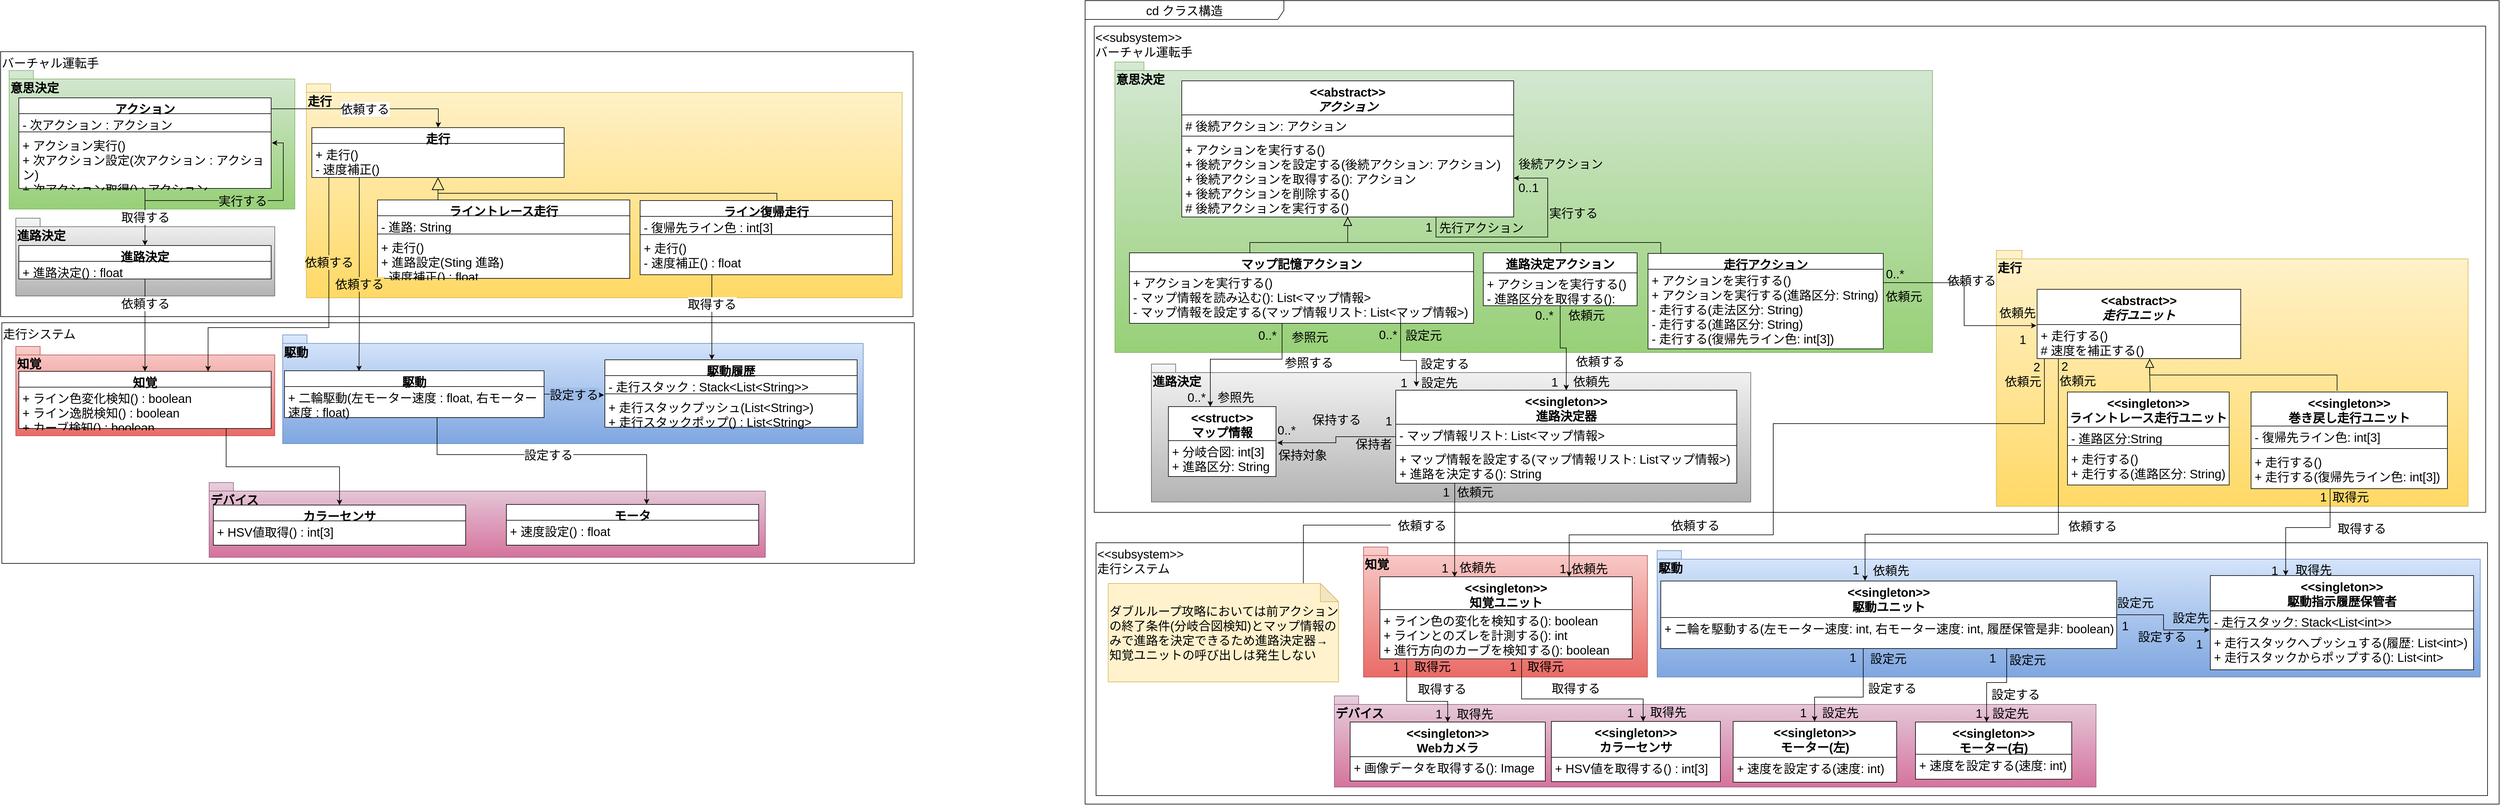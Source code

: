 <mxfile version="28.0.6">
  <diagram name="Page-1" id="2YBvvXClWsGukQMizWep">
    <mxGraphModel dx="2962" dy="1720" grid="0" gridSize="10" guides="0" tooltips="1" connect="1" arrows="1" fold="1" page="0" pageScale="1" pageWidth="850" pageHeight="1100" math="0" shadow="0">
      <root>
        <mxCell id="0" />
        <mxCell id="1" parent="0" />
        <mxCell id="1b065yBzFNO0v5T-ZDCq-104" value="&amp;lt;&amp;lt;subsystem&amp;gt;&amp;gt;&lt;div&gt;走行システム&lt;/div&gt;" style="rounded=0;whiteSpace=wrap;html=1;align=left;verticalAlign=top;fontSize=20;" parent="1" vertex="1">
          <mxGeometry x="1490" y="755" width="2289" height="416" as="geometry" />
        </mxCell>
        <mxCell id="ibjkqA4cxyDg36lGWNKA-29" value="走行システム" style="rounded=0;whiteSpace=wrap;html=1;align=left;verticalAlign=top;fontSize=20;" parent="1" vertex="1">
          <mxGeometry x="-310" y="393" width="1501" height="396" as="geometry" />
        </mxCell>
        <mxCell id="ibjkqA4cxyDg36lGWNKA-22" value="バーチャル運転手" style="rounded=0;whiteSpace=wrap;html=1;align=left;verticalAlign=top;fontSize=20;" parent="1" vertex="1">
          <mxGeometry x="-312" y="-53" width="1501" height="436" as="geometry" />
        </mxCell>
        <mxCell id="ibjkqA4cxyDg36lGWNKA-21" value="走行" style="shape=folder;fontStyle=1;spacingTop=10;tabWidth=40;tabHeight=14;tabPosition=left;html=1;whiteSpace=wrap;verticalAlign=top;align=left;fillColor=#fff2cc;strokeColor=#d6b656;gradientColor=#ffd966;fontSize=20;" parent="1" vertex="1">
          <mxGeometry x="191" width="980" height="352" as="geometry" />
        </mxCell>
        <mxCell id="ibjkqA4cxyDg36lGWNKA-1" value="意思決定" style="shape=folder;fontStyle=1;spacingTop=10;tabWidth=40;tabHeight=14;tabPosition=left;html=1;whiteSpace=wrap;verticalAlign=top;align=left;fillColor=#d5e8d4;strokeColor=#82b366;gradientColor=#97d077;fontSize=20;" parent="1" vertex="1">
          <mxGeometry x="-298" y="-22" width="470" height="228" as="geometry" />
        </mxCell>
        <mxCell id="CQUxQKA7E5KGg7P7w5pL-5" value="&lt;font&gt;依頼する&lt;/font&gt;" style="edgeStyle=orthogonalEdgeStyle;rounded=0;orthogonalLoop=1;jettySize=auto;html=1;entryX=0.5;entryY=0;entryDx=0;entryDy=0;fontSize=20;" parent="1" source="ibjkqA4cxyDg36lGWNKA-2" target="ibjkqA4cxyDg36lGWNKA-11" edge="1">
          <mxGeometry relative="1" as="geometry">
            <Array as="points">
              <mxPoint x="408" y="41" />
              <mxPoint x="408" y="64" />
            </Array>
          </mxGeometry>
        </mxCell>
        <mxCell id="ibjkqA4cxyDg36lGWNKA-2" value="アクション" style="swimlane;fontStyle=1;align=center;verticalAlign=top;childLayout=stackLayout;horizontal=1;startSize=26;horizontalStack=0;resizeParent=1;resizeParentMax=0;resizeLast=0;collapsible=1;marginBottom=0;whiteSpace=wrap;html=1;fillColor=default;swimlaneFillColor=default;fontSize=20;" parent="1" vertex="1">
          <mxGeometry x="-282" y="23" width="415" height="149" as="geometry" />
        </mxCell>
        <mxCell id="ibjkqA4cxyDg36lGWNKA-3" value="- 次アクション : アクション" style="text;strokeColor=none;fillColor=none;align=left;verticalAlign=top;spacingLeft=4;spacingRight=4;overflow=hidden;rotatable=0;points=[[0,0.5],[1,0.5]];portConstraint=eastwest;whiteSpace=wrap;html=1;fontSize=20;" parent="ibjkqA4cxyDg36lGWNKA-2" vertex="1">
          <mxGeometry y="26" width="415" height="26" as="geometry" />
        </mxCell>
        <mxCell id="ibjkqA4cxyDg36lGWNKA-4" value="" style="line;strokeWidth=1;fillColor=none;align=left;verticalAlign=middle;spacingTop=-1;spacingLeft=3;spacingRight=3;rotatable=0;labelPosition=right;points=[];portConstraint=eastwest;strokeColor=inherit;fontSize=20;" parent="ibjkqA4cxyDg36lGWNKA-2" vertex="1">
          <mxGeometry y="52" width="415" height="8" as="geometry" />
        </mxCell>
        <mxCell id="ibjkqA4cxyDg36lGWNKA-5" value="&lt;div&gt;&lt;span style=&quot;background-color: transparent; color: light-dark(rgb(0, 0, 0), rgb(255, 255, 255));&quot;&gt;+ アクション実行()&lt;/span&gt;&lt;/div&gt;+ 次アクション設定(次アクション : アクション)&lt;br&gt;+ 次アクション取得() : アクション&lt;div&gt;+ 次アクション削除()&lt;/div&gt;" style="text;strokeColor=none;fillColor=none;align=left;verticalAlign=top;spacingLeft=4;spacingRight=4;overflow=hidden;rotatable=0;points=[[0,0.5],[1,0.5]];portConstraint=eastwest;whiteSpace=wrap;html=1;fontSize=20;" parent="ibjkqA4cxyDg36lGWNKA-2" vertex="1">
          <mxGeometry y="60" width="415" height="89" as="geometry" />
        </mxCell>
        <mxCell id="CQUxQKA7E5KGg7P7w5pL-12" value="&lt;font&gt;実行する&lt;/font&gt;" style="edgeStyle=orthogonalEdgeStyle;rounded=0;orthogonalLoop=1;jettySize=auto;html=1;entryX=1.003;entryY=0.158;entryDx=0;entryDy=0;entryPerimeter=0;labelBackgroundColor=light-dark(#9ad17c, #ededed);fontSize=20;" parent="ibjkqA4cxyDg36lGWNKA-2" source="ibjkqA4cxyDg36lGWNKA-2" target="ibjkqA4cxyDg36lGWNKA-5" edge="1">
          <mxGeometry relative="1" as="geometry" />
        </mxCell>
        <mxCell id="OvwdprID20-BSvoEr4Rz-2" style="edgeStyle=orthogonalEdgeStyle;rounded=0;orthogonalLoop=1;jettySize=auto;html=1;endArrow=none;endFill=0;startArrow=block;startFill=0;startSize=18;fontSize=20;" parent="1" source="ibjkqA4cxyDg36lGWNKA-11" target="ibjkqA4cxyDg36lGWNKA-15" edge="1">
          <mxGeometry relative="1" as="geometry">
            <Array as="points">
              <mxPoint x="459" y="250" />
              <mxPoint x="459" y="250" />
            </Array>
          </mxGeometry>
        </mxCell>
        <mxCell id="OvwdprID20-BSvoEr4Rz-3" style="edgeStyle=orthogonalEdgeStyle;rounded=0;orthogonalLoop=1;jettySize=auto;html=1;endArrow=none;endFill=0;startArrow=block;startFill=0;startSize=18;fontSize=20;" parent="1" source="ibjkqA4cxyDg36lGWNKA-11" target="ibjkqA4cxyDg36lGWNKA-25" edge="1">
          <mxGeometry relative="1" as="geometry">
            <Array as="points">
              <mxPoint x="408" y="180" />
              <mxPoint x="965" y="180" />
            </Array>
          </mxGeometry>
        </mxCell>
        <mxCell id="ibjkqA4cxyDg36lGWNKA-11" value="走行" style="swimlane;fontStyle=1;align=center;verticalAlign=top;childLayout=stackLayout;horizontal=1;startSize=26;horizontalStack=0;resizeParent=1;resizeParentMax=0;resizeLast=0;collapsible=1;marginBottom=0;whiteSpace=wrap;html=1;fillColor=default;swimlaneFillColor=default;fontSize=20;" parent="1" vertex="1">
          <mxGeometry x="200" y="72" width="415" height="82" as="geometry" />
        </mxCell>
        <mxCell id="ibjkqA4cxyDg36lGWNKA-14" value="&lt;div&gt;&lt;span style=&quot;background-color: transparent; color: light-dark(rgb(0, 0, 0), rgb(255, 255, 255));&quot;&gt;+ 走行()&lt;/span&gt;&lt;/div&gt;&lt;div&gt;- 速度補正()&lt;/div&gt;" style="text;strokeColor=none;fillColor=none;align=left;verticalAlign=top;spacingLeft=4;spacingRight=4;overflow=hidden;rotatable=0;points=[[0,0.5],[1,0.5]];portConstraint=eastwest;whiteSpace=wrap;html=1;fontSize=20;" parent="ibjkqA4cxyDg36lGWNKA-11" vertex="1">
          <mxGeometry y="26" width="415" height="56" as="geometry" />
        </mxCell>
        <mxCell id="ibjkqA4cxyDg36lGWNKA-15" value="ライントレース走行" style="swimlane;fontStyle=1;align=center;verticalAlign=top;childLayout=stackLayout;horizontal=1;startSize=26;horizontalStack=0;resizeParent=1;resizeParentMax=0;resizeLast=0;collapsible=1;marginBottom=0;whiteSpace=wrap;html=1;fillColor=default;swimlaneFillColor=default;fontSize=20;" parent="1" vertex="1">
          <mxGeometry x="308" y="191" width="415" height="129" as="geometry" />
        </mxCell>
        <mxCell id="ibjkqA4cxyDg36lGWNKA-16" value="- 進路: String" style="text;strokeColor=none;fillColor=none;align=left;verticalAlign=top;spacingLeft=4;spacingRight=4;overflow=hidden;rotatable=0;points=[[0,0.5],[1,0.5]];portConstraint=eastwest;whiteSpace=wrap;html=1;fontSize=20;" parent="ibjkqA4cxyDg36lGWNKA-15" vertex="1">
          <mxGeometry y="26" width="415" height="26" as="geometry" />
        </mxCell>
        <mxCell id="ibjkqA4cxyDg36lGWNKA-17" value="" style="line;strokeWidth=1;fillColor=none;align=left;verticalAlign=middle;spacingTop=-1;spacingLeft=3;spacingRight=3;rotatable=0;labelPosition=right;points=[];portConstraint=eastwest;strokeColor=inherit;fontSize=20;" parent="ibjkqA4cxyDg36lGWNKA-15" vertex="1">
          <mxGeometry y="52" width="415" height="8" as="geometry" />
        </mxCell>
        <mxCell id="ibjkqA4cxyDg36lGWNKA-18" value="&lt;div&gt;&lt;span style=&quot;background-color: transparent; color: light-dark(rgb(0, 0, 0), rgb(255, 255, 255));&quot;&gt;+ 走行()&lt;/span&gt;&lt;/div&gt;&lt;div&gt;+ 進路設定(Sting 進路)&lt;/div&gt;&lt;div&gt;- 速度補正() : float&lt;/div&gt;" style="text;strokeColor=none;fillColor=none;align=left;verticalAlign=top;spacingLeft=4;spacingRight=4;overflow=hidden;rotatable=0;points=[[0,0.5],[1,0.5]];portConstraint=eastwest;whiteSpace=wrap;html=1;fontSize=20;" parent="ibjkqA4cxyDg36lGWNKA-15" vertex="1">
          <mxGeometry y="60" width="415" height="69" as="geometry" />
        </mxCell>
        <mxCell id="ibjkqA4cxyDg36lGWNKA-25" value="ライン復帰走行" style="swimlane;fontStyle=1;align=center;verticalAlign=top;childLayout=stackLayout;horizontal=1;startSize=26;horizontalStack=0;resizeParent=1;resizeParentMax=0;resizeLast=0;collapsible=1;marginBottom=0;whiteSpace=wrap;html=1;fillColor=default;swimlaneFillColor=default;fontSize=20;" parent="1" vertex="1">
          <mxGeometry x="740" y="192" width="415" height="122" as="geometry" />
        </mxCell>
        <mxCell id="ibjkqA4cxyDg36lGWNKA-26" value="- 復帰先ライン色 : int[3]" style="text;strokeColor=none;fillColor=none;align=left;verticalAlign=top;spacingLeft=4;spacingRight=4;overflow=hidden;rotatable=0;points=[[0,0.5],[1,0.5]];portConstraint=eastwest;whiteSpace=wrap;html=1;fontSize=20;" parent="ibjkqA4cxyDg36lGWNKA-25" vertex="1">
          <mxGeometry y="26" width="415" height="26" as="geometry" />
        </mxCell>
        <mxCell id="ibjkqA4cxyDg36lGWNKA-27" value="" style="line;strokeWidth=1;fillColor=none;align=left;verticalAlign=middle;spacingTop=-1;spacingLeft=3;spacingRight=3;rotatable=0;labelPosition=right;points=[];portConstraint=eastwest;strokeColor=inherit;fontSize=20;" parent="ibjkqA4cxyDg36lGWNKA-25" vertex="1">
          <mxGeometry y="52" width="415" height="8" as="geometry" />
        </mxCell>
        <mxCell id="ibjkqA4cxyDg36lGWNKA-28" value="&lt;div&gt;&lt;span style=&quot;background-color: transparent; color: light-dark(rgb(0, 0, 0), rgb(255, 255, 255));&quot;&gt;+ 走行()&lt;/span&gt;&lt;/div&gt;&lt;div&gt;- 速度補正() : float&lt;/div&gt;" style="text;strokeColor=none;fillColor=none;align=left;verticalAlign=top;spacingLeft=4;spacingRight=4;overflow=hidden;rotatable=0;points=[[0,0.5],[1,0.5]];portConstraint=eastwest;whiteSpace=wrap;html=1;fontSize=20;" parent="ibjkqA4cxyDg36lGWNKA-25" vertex="1">
          <mxGeometry y="60" width="415" height="62" as="geometry" />
        </mxCell>
        <mxCell id="ibjkqA4cxyDg36lGWNKA-30" value="デバイス" style="shape=folder;fontStyle=1;spacingTop=10;tabWidth=40;tabHeight=14;tabPosition=left;html=1;whiteSpace=wrap;verticalAlign=top;align=left;fillColor=#e6d0de;strokeColor=#996185;gradientColor=#d5739d;fontSize=20;" parent="1" vertex="1">
          <mxGeometry x="31" y="656" width="915" height="123" as="geometry" />
        </mxCell>
        <mxCell id="ibjkqA4cxyDg36lGWNKA-31" value="知覚" style="shape=folder;fontStyle=1;spacingTop=10;tabWidth=40;tabHeight=14;tabPosition=left;html=1;whiteSpace=wrap;verticalAlign=top;align=left;fillColor=#f8cecc;strokeColor=#b85450;gradientColor=#ea6b66;fontSize=20;" parent="1" vertex="1">
          <mxGeometry x="-287" y="432" width="426" height="147" as="geometry" />
        </mxCell>
        <mxCell id="ibjkqA4cxyDg36lGWNKA-32" value="駆動" style="shape=folder;fontStyle=1;spacingTop=10;tabWidth=40;tabHeight=14;tabPosition=left;html=1;whiteSpace=wrap;verticalAlign=top;align=left;fillColor=#dae8fc;strokeColor=#6c8ebf;gradientColor=#7ea6e0;labelBackgroundColor=none;fontSize=20;" parent="1" vertex="1">
          <mxGeometry x="152" y="413" width="955" height="179" as="geometry" />
        </mxCell>
        <mxCell id="52ZVr7teiJNrGb5mLyOS-1" style="edgeStyle=orthogonalEdgeStyle;rounded=0;orthogonalLoop=1;jettySize=auto;html=1;entryX=0.5;entryY=0;entryDx=0;entryDy=0;fontSize=20;" parent="1" source="ibjkqA4cxyDg36lGWNKA-33" target="ibjkqA4cxyDg36lGWNKA-49" edge="1">
          <mxGeometry relative="1" as="geometry">
            <Array as="points">
              <mxPoint x="59" y="630" />
              <mxPoint x="246" y="630" />
            </Array>
          </mxGeometry>
        </mxCell>
        <mxCell id="ibjkqA4cxyDg36lGWNKA-33" value="知覚" style="swimlane;fontStyle=1;align=center;verticalAlign=top;childLayout=stackLayout;horizontal=1;startSize=26;horizontalStack=0;resizeParent=1;resizeParentMax=0;resizeLast=0;collapsible=1;marginBottom=0;whiteSpace=wrap;html=1;fillColor=default;swimlaneFillColor=default;fontSize=20;" parent="1" vertex="1">
          <mxGeometry x="-282" y="473" width="415" height="94" as="geometry" />
        </mxCell>
        <mxCell id="ibjkqA4cxyDg36lGWNKA-36" value="&lt;div&gt;&lt;span style=&quot;background-color: transparent; color: light-dark(rgb(0, 0, 0), rgb(255, 255, 255));&quot;&gt;+ ライン色変化検知() : boolean&lt;/span&gt;&lt;/div&gt;&lt;div&gt;&lt;span style=&quot;background-color: transparent; color: light-dark(rgb(0, 0, 0), rgb(255, 255, 255));&quot;&gt;+ ライン逸脱検知() : boolean&lt;br&gt;+ カーブ検知() : boolean&lt;/span&gt;&lt;/div&gt;" style="text;strokeColor=none;fillColor=none;align=left;verticalAlign=top;spacingLeft=4;spacingRight=4;overflow=hidden;rotatable=0;points=[[0,0.5],[1,0.5]];portConstraint=eastwest;whiteSpace=wrap;html=1;fontSize=20;" parent="ibjkqA4cxyDg36lGWNKA-33" vertex="1">
          <mxGeometry y="26" width="415" height="68" as="geometry" />
        </mxCell>
        <mxCell id="ibjkqA4cxyDg36lGWNKA-37" value="駆動履歴" style="swimlane;fontStyle=1;align=center;verticalAlign=top;childLayout=stackLayout;horizontal=1;startSize=26;horizontalStack=0;resizeParent=1;resizeParentMax=0;resizeLast=0;collapsible=1;marginBottom=0;whiteSpace=wrap;html=1;fillColor=default;swimlaneFillColor=default;fontSize=20;" parent="1" vertex="1">
          <mxGeometry x="682" y="454" width="415" height="111" as="geometry" />
        </mxCell>
        <mxCell id="ibjkqA4cxyDg36lGWNKA-38" value="- 走行スタック : Stack&amp;lt;List&amp;lt;String&amp;gt;&amp;gt;" style="text;strokeColor=none;fillColor=none;align=left;verticalAlign=top;spacingLeft=4;spacingRight=4;overflow=hidden;rotatable=0;points=[[0,0.5],[1,0.5]];portConstraint=eastwest;whiteSpace=wrap;html=1;fontSize=20;" parent="ibjkqA4cxyDg36lGWNKA-37" vertex="1">
          <mxGeometry y="26" width="415" height="26" as="geometry" />
        </mxCell>
        <mxCell id="ibjkqA4cxyDg36lGWNKA-39" value="" style="line;strokeWidth=1;fillColor=none;align=left;verticalAlign=middle;spacingTop=-1;spacingLeft=3;spacingRight=3;rotatable=0;labelPosition=right;points=[];portConstraint=eastwest;strokeColor=inherit;fontSize=20;" parent="ibjkqA4cxyDg36lGWNKA-37" vertex="1">
          <mxGeometry y="52" width="415" height="8" as="geometry" />
        </mxCell>
        <mxCell id="ibjkqA4cxyDg36lGWNKA-40" value="&lt;div&gt;&lt;span style=&quot;background-color: transparent; color: light-dark(rgb(0, 0, 0), rgb(255, 255, 255));&quot;&gt;+ 走行スタックプッシュ(List&amp;lt;String&amp;gt;)&amp;nbsp;&lt;/span&gt;&lt;/div&gt;&lt;div&gt;+ 走行スタックポップ() : List&amp;lt;String&amp;gt;&lt;span style=&quot;background-color: transparent; color: light-dark(rgb(0, 0, 0), rgb(255, 255, 255));&quot;&gt;&lt;/span&gt;&lt;/div&gt;" style="text;strokeColor=none;fillColor=none;align=left;verticalAlign=top;spacingLeft=4;spacingRight=4;overflow=hidden;rotatable=0;points=[[0,0.5],[1,0.5]];portConstraint=eastwest;whiteSpace=wrap;html=1;fontSize=20;" parent="ibjkqA4cxyDg36lGWNKA-37" vertex="1">
          <mxGeometry y="60" width="415" height="51" as="geometry" />
        </mxCell>
        <mxCell id="52ZVr7teiJNrGb5mLyOS-5" value="設定する" style="edgeStyle=orthogonalEdgeStyle;rounded=0;orthogonalLoop=1;jettySize=auto;html=1;entryX=0.556;entryY=-0.003;entryDx=0;entryDy=0;entryPerimeter=0;fontSize=20;" parent="1" source="ibjkqA4cxyDg36lGWNKA-41" target="ibjkqA4cxyDg36lGWNKA-45" edge="1">
          <mxGeometry relative="1" as="geometry">
            <Array as="points">
              <mxPoint x="406" y="610" />
              <mxPoint x="751" y="610" />
            </Array>
          </mxGeometry>
        </mxCell>
        <mxCell id="ibjkqA4cxyDg36lGWNKA-41" value="駆動" style="swimlane;fontStyle=1;align=center;verticalAlign=top;childLayout=stackLayout;horizontal=1;startSize=26;horizontalStack=0;resizeParent=1;resizeParentMax=0;resizeLast=0;collapsible=1;marginBottom=0;whiteSpace=wrap;html=1;fillColor=default;swimlaneFillColor=default;fontSize=20;" parent="1" vertex="1">
          <mxGeometry x="155" y="472" width="427" height="77" as="geometry" />
        </mxCell>
        <mxCell id="ibjkqA4cxyDg36lGWNKA-44" value="&lt;div&gt;+ 二輪駆動(左モーター速度 : float, 右モーター速度 : float)&lt;/div&gt;" style="text;strokeColor=none;fillColor=none;align=left;verticalAlign=top;spacingLeft=4;spacingRight=4;overflow=hidden;rotatable=0;points=[[0,0.5],[1,0.5]];portConstraint=eastwest;whiteSpace=wrap;html=1;fontSize=20;" parent="ibjkqA4cxyDg36lGWNKA-41" vertex="1">
          <mxGeometry y="26" width="427" height="51" as="geometry" />
        </mxCell>
        <mxCell id="ibjkqA4cxyDg36lGWNKA-45" value="モータ" style="swimlane;fontStyle=1;align=center;verticalAlign=top;childLayout=stackLayout;horizontal=1;startSize=26;horizontalStack=0;resizeParent=1;resizeParentMax=0;resizeLast=0;collapsible=1;marginBottom=0;whiteSpace=wrap;html=1;fillColor=default;swimlaneFillColor=default;fontSize=20;" parent="1" vertex="1">
          <mxGeometry x="520" y="692" width="415" height="67" as="geometry" />
        </mxCell>
        <mxCell id="ibjkqA4cxyDg36lGWNKA-48" value="+ 速度設定() : float" style="text;strokeColor=none;fillColor=none;align=left;verticalAlign=top;spacingLeft=4;spacingRight=4;overflow=hidden;rotatable=0;points=[[0,0.5],[1,0.5]];portConstraint=eastwest;whiteSpace=wrap;html=1;fontSize=20;" parent="ibjkqA4cxyDg36lGWNKA-45" vertex="1">
          <mxGeometry y="26" width="415" height="41" as="geometry" />
        </mxCell>
        <mxCell id="ibjkqA4cxyDg36lGWNKA-49" value="カラーセンサ" style="swimlane;fontStyle=1;align=center;verticalAlign=top;childLayout=stackLayout;horizontal=1;startSize=26;horizontalStack=0;resizeParent=1;resizeParentMax=0;resizeLast=0;collapsible=1;marginBottom=0;whiteSpace=wrap;html=1;fillColor=default;swimlaneFillColor=default;fontSize=20;" parent="1" vertex="1">
          <mxGeometry x="38" y="693" width="415" height="66" as="geometry" />
        </mxCell>
        <mxCell id="ibjkqA4cxyDg36lGWNKA-52" value="&lt;div&gt;+ HSV値取得() : int[3]&lt;/div&gt;" style="text;strokeColor=none;fillColor=none;align=left;verticalAlign=top;spacingLeft=4;spacingRight=4;overflow=hidden;rotatable=0;points=[[0,0.5],[1,0.5]];portConstraint=eastwest;whiteSpace=wrap;html=1;fontSize=20;" parent="ibjkqA4cxyDg36lGWNKA-49" vertex="1">
          <mxGeometry y="26" width="415" height="40" as="geometry" />
        </mxCell>
        <mxCell id="D4v5Ya6ZRGO7g-UPb1fA-3" value="取得する" style="edgeStyle=orthogonalEdgeStyle;rounded=0;orthogonalLoop=1;jettySize=auto;html=1;fontSize=20;" parent="1" source="ibjkqA4cxyDg36lGWNKA-25" target="ibjkqA4cxyDg36lGWNKA-37" edge="1">
          <mxGeometry x="-0.321" relative="1" as="geometry">
            <Array as="points">
              <mxPoint x="858" y="403" />
              <mxPoint x="858" y="403" />
            </Array>
            <mxPoint as="offset" />
          </mxGeometry>
        </mxCell>
        <mxCell id="ibjkqA4cxyDg36lGWNKA-20" value="進路決定" style="shape=folder;fontStyle=1;spacingTop=10;tabWidth=40;tabHeight=14;tabPosition=left;html=1;whiteSpace=wrap;verticalAlign=top;align=left;fillColor=#f5f5f5;strokeColor=#666666;gradientColor=#b3b3b3;fontSize=20;" parent="1" vertex="1">
          <mxGeometry x="-287" y="221" width="426" height="128" as="geometry" />
        </mxCell>
        <mxCell id="ibjkqA4cxyDg36lGWNKA-6" value="進路決定" style="swimlane;fontStyle=1;align=center;verticalAlign=top;childLayout=stackLayout;horizontal=1;startSize=26;horizontalStack=0;resizeParent=1;resizeParentMax=0;resizeLast=0;collapsible=1;marginBottom=0;whiteSpace=wrap;html=1;fillColor=default;swimlaneFillColor=default;fontSize=20;" parent="1" vertex="1">
          <mxGeometry x="-282" y="266" width="415" height="55" as="geometry" />
        </mxCell>
        <mxCell id="ibjkqA4cxyDg36lGWNKA-9" value="&lt;div&gt;&lt;span style=&quot;background-color: transparent; color: light-dark(rgb(0, 0, 0), rgb(255, 255, 255));&quot;&gt;+ 進路決定() : float&lt;/span&gt;&lt;/div&gt;" style="text;strokeColor=none;fillColor=none;align=left;verticalAlign=top;spacingLeft=4;spacingRight=4;overflow=hidden;rotatable=0;points=[[0,0.5],[1,0.5]];portConstraint=eastwest;whiteSpace=wrap;html=1;fontSize=20;" parent="ibjkqA4cxyDg36lGWNKA-6" vertex="1">
          <mxGeometry y="26" width="415" height="29" as="geometry" />
        </mxCell>
        <mxCell id="CQUxQKA7E5KGg7P7w5pL-1" value="依頼する" style="edgeStyle=orthogonalEdgeStyle;rounded=0;orthogonalLoop=1;jettySize=auto;html=1;entryX=0.5;entryY=0;entryDx=0;entryDy=0;fontSize=20;" parent="1" source="ibjkqA4cxyDg36lGWNKA-6" target="ibjkqA4cxyDg36lGWNKA-33" edge="1">
          <mxGeometry x="-0.474" relative="1" as="geometry">
            <mxPoint as="offset" />
          </mxGeometry>
        </mxCell>
        <mxCell id="ibjkqA4cxyDg36lGWNKA-23" value="取得する" style="edgeStyle=orthogonalEdgeStyle;rounded=0;orthogonalLoop=1;jettySize=auto;html=1;entryX=0.5;entryY=0;entryDx=0;entryDy=0;fontSize=20;" parent="1" source="ibjkqA4cxyDg36lGWNKA-2" target="ibjkqA4cxyDg36lGWNKA-6" edge="1">
          <mxGeometry relative="1" as="geometry" />
        </mxCell>
        <mxCell id="CQUxQKA7E5KGg7P7w5pL-7" value="&lt;font&gt;設定する&lt;/font&gt;" style="edgeStyle=orthogonalEdgeStyle;rounded=0;orthogonalLoop=1;jettySize=auto;html=1;entryX=-0.003;entryY=-0.039;entryDx=0;entryDy=0;entryPerimeter=0;labelBackgroundColor=light-dark(#9dbce9, #ededed);fontSize=20;" parent="1" source="ibjkqA4cxyDg36lGWNKA-41" target="ibjkqA4cxyDg36lGWNKA-40" edge="1">
          <mxGeometry x="0.011" y="-1" relative="1" as="geometry">
            <mxPoint as="offset" />
          </mxGeometry>
        </mxCell>
        <mxCell id="p4Xm828Cq3MKyAkLtr-H-2" value="依頼する" style="edgeStyle=orthogonalEdgeStyle;rounded=0;orthogonalLoop=1;jettySize=auto;html=1;entryX=0.287;entryY=0.008;entryDx=0;entryDy=0;entryPerimeter=0;fontSize=20;labelBackgroundColor=light-dark(#ffda6b, #ededed);" parent="1" source="ibjkqA4cxyDg36lGWNKA-14" target="ibjkqA4cxyDg36lGWNKA-41" edge="1">
          <mxGeometry x="0.086" relative="1" as="geometry">
            <Array as="points">
              <mxPoint x="278" y="403" />
              <mxPoint x="278" y="403" />
            </Array>
            <mxPoint y="1" as="offset" />
          </mxGeometry>
        </mxCell>
        <mxCell id="p4Xm828Cq3MKyAkLtr-H-3" value="依頼する" style="edgeStyle=orthogonalEdgeStyle;rounded=0;orthogonalLoop=1;jettySize=auto;html=1;entryX=0.75;entryY=0;entryDx=0;entryDy=0;fontSize=20;fillColor=#fff2cc;strokeColor=#000000;labelBackgroundColor=light-dark(#ffdd78, #ededed);textShadow=0;" parent="1" source="ibjkqA4cxyDg36lGWNKA-11" target="ibjkqA4cxyDg36lGWNKA-33" edge="1">
          <mxGeometry x="-0.463" relative="1" as="geometry">
            <Array as="points">
              <mxPoint x="228" y="401" />
              <mxPoint x="29" y="401" />
            </Array>
            <mxPoint as="offset" />
          </mxGeometry>
        </mxCell>
        <mxCell id="1b065yBzFNO0v5T-ZDCq-1" value="&lt;div&gt;&amp;lt;&amp;lt;subsystem&amp;gt;&amp;gt;&lt;/div&gt;バーチャル運転手" style="rounded=0;whiteSpace=wrap;html=1;align=left;verticalAlign=top;fontSize=20;" parent="1" vertex="1">
          <mxGeometry x="1487" y="-95" width="2289" height="800" as="geometry" />
        </mxCell>
        <mxCell id="1b065yBzFNO0v5T-ZDCq-2" value="意思決定" style="shape=folder;fontStyle=1;spacingTop=10;tabWidth=40;tabHeight=14;tabPosition=left;html=1;whiteSpace=wrap;verticalAlign=top;align=left;fillColor=#d5e8d4;strokeColor=#82b366;gradientColor=#97d077;fontSize=20;" parent="1" vertex="1">
          <mxGeometry x="1521" y="-36" width="1345" height="478" as="geometry" />
        </mxCell>
        <mxCell id="1b065yBzFNO0v5T-ZDCq-56" style="edgeStyle=orthogonalEdgeStyle;rounded=0;orthogonalLoop=1;jettySize=auto;html=1;endArrow=none;endFill=0;startSize=12;startArrow=block;startFill=0;fontSize=20;exitX=0.5;exitY=1;exitDx=0;exitDy=0;" parent="1" source="1b065yBzFNO0v5T-ZDCq-3" target="1b065yBzFNO0v5T-ZDCq-28" edge="1">
          <mxGeometry relative="1" as="geometry">
            <Array as="points">
              <mxPoint x="1904" y="261" />
              <mxPoint x="1743" y="261" />
            </Array>
          </mxGeometry>
        </mxCell>
        <mxCell id="1b065yBzFNO0v5T-ZDCq-57" style="edgeStyle=orthogonalEdgeStyle;rounded=0;orthogonalLoop=1;jettySize=auto;html=1;entryX=0.5;entryY=0;entryDx=0;entryDy=0;endArrow=none;endFill=0;startArrow=block;startFill=0;startSize=12;fontSize=20;exitX=0.5;exitY=1;exitDx=0;exitDy=0;" parent="1" source="1b065yBzFNO0v5T-ZDCq-3" edge="1">
          <mxGeometry relative="1" as="geometry">
            <Array as="points">
              <mxPoint x="1904" y="261" />
              <mxPoint x="2255" y="261" />
            </Array>
            <mxPoint x="1904.454" y="219.387" as="sourcePoint" />
            <mxPoint x="2254.5" y="278" as="targetPoint" />
          </mxGeometry>
        </mxCell>
        <mxCell id="1b065yBzFNO0v5T-ZDCq-58" style="edgeStyle=orthogonalEdgeStyle;rounded=0;orthogonalLoop=1;jettySize=auto;html=1;endArrow=none;endFill=0;startArrow=block;startFill=0;startSize=12;exitX=0.5;exitY=0.998;exitDx=0;exitDy=0;exitPerimeter=0;fontSize=20;" parent="1" source="1b065yBzFNO0v5T-ZDCq-6" target="1b065yBzFNO0v5T-ZDCq-42" edge="1">
          <mxGeometry relative="1" as="geometry">
            <Array as="points">
              <mxPoint x="1904" y="261" />
              <mxPoint x="2419" y="261" />
            </Array>
          </mxGeometry>
        </mxCell>
        <mxCell id="1b065yBzFNO0v5T-ZDCq-3" value="&lt;div&gt;&amp;lt;&amp;lt;abstract&amp;gt;&amp;gt;&lt;/div&gt;&lt;i&gt;アクション&lt;/i&gt;" style="swimlane;fontStyle=1;align=center;verticalAlign=top;childLayout=stackLayout;horizontal=1;startSize=56;horizontalStack=0;resizeParent=1;resizeParentMax=0;resizeLast=0;collapsible=1;marginBottom=0;whiteSpace=wrap;html=1;fillColor=default;swimlaneFillColor=default;fontSize=20;" parent="1" vertex="1">
          <mxGeometry x="1631" y="-5" width="546" height="224" as="geometry" />
        </mxCell>
        <mxCell id="1b065yBzFNO0v5T-ZDCq-4" value="&lt;div&gt;# 後続アクション: アクション&lt;/div&gt;" style="text;strokeColor=none;fillColor=none;align=left;verticalAlign=top;spacingLeft=4;spacingRight=4;overflow=hidden;rotatable=0;points=[[0,0.5],[1,0.5]];portConstraint=eastwest;whiteSpace=wrap;html=1;fontSize=20;" parent="1b065yBzFNO0v5T-ZDCq-3" vertex="1">
          <mxGeometry y="56" width="546" height="31" as="geometry" />
        </mxCell>
        <mxCell id="1b065yBzFNO0v5T-ZDCq-5" value="" style="line;strokeWidth=1;fillColor=none;align=left;verticalAlign=middle;spacingTop=-1;spacingLeft=3;spacingRight=3;rotatable=0;labelPosition=right;points=[];portConstraint=eastwest;strokeColor=inherit;fontSize=20;" parent="1b065yBzFNO0v5T-ZDCq-3" vertex="1">
          <mxGeometry y="87" width="546" height="8" as="geometry" />
        </mxCell>
        <mxCell id="1b065yBzFNO0v5T-ZDCq-6" value="&lt;div&gt;&lt;span style=&quot;background-color: transparent; color: light-dark(rgb(0, 0, 0), rgb(255, 255, 255));&quot;&gt;+ アクションを実行する()&lt;/span&gt;&lt;/div&gt;+ 後続アクションを設定する(後続アクション: アクション)&lt;br&gt;+ 後続アクションを取得する(): アクション&lt;div&gt;+ 後続アクションを削除する()&lt;/div&gt;&lt;div&gt;&lt;span style=&quot;background-color: transparent; color: light-dark(rgb(0, 0, 0), rgb(255, 255, 255));&quot;&gt;# 後続アクションを実行する()&lt;/span&gt;&lt;/div&gt;" style="text;strokeColor=none;fillColor=none;align=left;verticalAlign=top;spacingLeft=4;spacingRight=4;overflow=hidden;rotatable=0;points=[[0,0.5],[1,0.5]];portConstraint=eastwest;whiteSpace=wrap;html=1;fontSize=20;" parent="1b065yBzFNO0v5T-ZDCq-3" vertex="1">
          <mxGeometry y="95" width="546" height="129" as="geometry" />
        </mxCell>
        <mxCell id="1b065yBzFNO0v5T-ZDCq-18" style="edgeStyle=orthogonalEdgeStyle;rounded=0;orthogonalLoop=1;jettySize=auto;html=1;exitX=0.766;exitY=1.005;exitDx=0;exitDy=0;exitPerimeter=0;fontSize=20;entryX=1;entryY=0.5;entryDx=0;entryDy=0;" parent="1b065yBzFNO0v5T-ZDCq-3" source="1b065yBzFNO0v5T-ZDCq-6" target="1b065yBzFNO0v5T-ZDCq-6" edge="1">
          <mxGeometry relative="1" as="geometry">
            <mxPoint x="341.0" y="241.0" as="sourcePoint" />
            <mxPoint x="509" y="145" as="targetPoint" />
            <Array as="points">
              <mxPoint x="418" y="257" />
              <mxPoint x="602" y="257" />
              <mxPoint x="602" y="160" />
              <mxPoint x="546" y="160" />
            </Array>
          </mxGeometry>
        </mxCell>
        <mxCell id="1b065yBzFNO0v5T-ZDCq-10" value="1" style="text;html=1;align=center;verticalAlign=middle;whiteSpace=wrap;rounded=0;fontSize=20;" parent="1" vertex="1">
          <mxGeometry x="2027" y="220" width="21" height="30" as="geometry" />
        </mxCell>
        <mxCell id="1b065yBzFNO0v5T-ZDCq-11" value="0..1" style="text;html=1;align=center;verticalAlign=middle;whiteSpace=wrap;rounded=0;fontSize=20;" parent="1" vertex="1">
          <mxGeometry x="2191" y="155" width="21" height="30" as="geometry" />
        </mxCell>
        <mxCell id="1b065yBzFNO0v5T-ZDCq-12" value="実行する" style="text;html=1;align=center;verticalAlign=middle;whiteSpace=wrap;rounded=0;fontSize=20;" parent="1" vertex="1">
          <mxGeometry x="2232" y="197" width="87" height="30" as="geometry" />
        </mxCell>
        <mxCell id="1b065yBzFNO0v5T-ZDCq-14" value="先行アクション" style="text;html=1;align=center;verticalAlign=middle;whiteSpace=wrap;rounded=0;fontSize=20;" parent="1" vertex="1">
          <mxGeometry x="2049" y="221" width="150" height="30" as="geometry" />
        </mxCell>
        <mxCell id="1b065yBzFNO0v5T-ZDCq-21" value="後続アクション" style="text;html=1;align=center;verticalAlign=middle;whiteSpace=wrap;rounded=0;fontSize=20;" parent="1" vertex="1">
          <mxGeometry x="2179" y="116" width="151" height="30" as="geometry" />
        </mxCell>
        <mxCell id="1b065yBzFNO0v5T-ZDCq-28" value="マップ記憶アクション" style="swimlane;fontStyle=1;align=center;verticalAlign=top;childLayout=stackLayout;horizontal=1;startSize=31;horizontalStack=0;resizeParent=1;resizeParentMax=0;resizeLast=0;collapsible=1;marginBottom=0;whiteSpace=wrap;html=1;fillColor=default;swimlaneFillColor=default;fontSize=20;" parent="1" vertex="1">
          <mxGeometry x="1545" y="278" width="566" height="116" as="geometry" />
        </mxCell>
        <mxCell id="1b065yBzFNO0v5T-ZDCq-31" value="&lt;div&gt;&lt;span style=&quot;background-color: transparent; color: light-dark(rgb(0, 0, 0), rgb(255, 255, 255));&quot;&gt;+ アクションを実行する()&lt;/span&gt;&lt;/div&gt;&lt;div&gt;- マップ情報を読み込む(): List&amp;lt;マップ情報&amp;gt;&lt;br&gt;- マップ情報を設定する(マップ情報リスト: List&amp;lt;マップ情報&amp;gt;)&lt;/div&gt;" style="text;strokeColor=none;fillColor=none;align=left;verticalAlign=top;spacingLeft=4;spacingRight=4;overflow=hidden;rotatable=0;points=[[0,0.5],[1,0.5]];portConstraint=eastwest;whiteSpace=wrap;html=1;fontSize=20;" parent="1b065yBzFNO0v5T-ZDCq-28" vertex="1">
          <mxGeometry y="31" width="566" height="85" as="geometry" />
        </mxCell>
        <mxCell id="1b065yBzFNO0v5T-ZDCq-34" value="進路決定アクション" style="swimlane;fontStyle=1;align=center;verticalAlign=top;childLayout=stackLayout;horizontal=1;startSize=33;horizontalStack=0;resizeParent=1;resizeParentMax=0;resizeLast=0;collapsible=1;marginBottom=0;whiteSpace=wrap;html=1;fillColor=default;swimlaneFillColor=default;fontSize=20;" parent="1" vertex="1">
          <mxGeometry x="2127" y="278" width="253" height="87" as="geometry" />
        </mxCell>
        <mxCell id="1b065yBzFNO0v5T-ZDCq-37" value="&lt;div&gt;&lt;span style=&quot;background-color: transparent; color: light-dark(rgb(0, 0, 0), rgb(255, 255, 255));&quot;&gt;+ アクションを実行する()&lt;/span&gt;&lt;/div&gt;&lt;div&gt;&lt;span style=&quot;background-color: transparent; color: light-dark(rgb(0, 0, 0), rgb(255, 255, 255));&quot;&gt;- 進路区分を取得する(): String&lt;/span&gt;&lt;/div&gt;" style="text;strokeColor=none;fillColor=none;align=left;verticalAlign=top;spacingLeft=4;spacingRight=4;overflow=hidden;rotatable=0;points=[[0,0.5],[1,0.5]];portConstraint=eastwest;whiteSpace=wrap;html=1;fontSize=20;" parent="1b065yBzFNO0v5T-ZDCq-34" vertex="1">
          <mxGeometry y="33" width="253" height="54" as="geometry" />
        </mxCell>
        <mxCell id="1b065yBzFNO0v5T-ZDCq-42" value="走行アクション" style="swimlane;fontStyle=1;align=center;verticalAlign=top;childLayout=stackLayout;horizontal=1;startSize=26;horizontalStack=0;resizeParent=1;resizeParentMax=0;resizeLast=0;collapsible=1;marginBottom=0;whiteSpace=wrap;html=1;fillColor=default;swimlaneFillColor=default;fontSize=20;" parent="1" vertex="1">
          <mxGeometry x="2398" y="279" width="387" height="157" as="geometry" />
        </mxCell>
        <mxCell id="1b065yBzFNO0v5T-ZDCq-45" value="&lt;div&gt;&lt;span style=&quot;background-color: transparent; color: light-dark(rgb(0, 0, 0), rgb(255, 255, 255));&quot;&gt;+ アクションを実行する()&lt;/span&gt;&lt;/div&gt;&lt;div&gt;+ アクションを実行する(進路区分: String)&lt;span style=&quot;background-color: transparent; color: light-dark(rgb(0, 0, 0), rgb(255, 255, 255));&quot;&gt;&lt;/span&gt;&lt;/div&gt;&lt;div&gt;&lt;span style=&quot;background-color: transparent; color: light-dark(rgb(0, 0, 0), rgb(255, 255, 255));&quot;&gt;- 走行する(走法区分: String)&lt;/span&gt;&lt;/div&gt;&lt;div&gt;&lt;span style=&quot;background-color: transparent; color: light-dark(rgb(0, 0, 0), rgb(255, 255, 255));&quot;&gt;- 走行する(進路区分: String)&lt;/span&gt;&lt;/div&gt;&lt;div&gt;&lt;span style=&quot;background-color: transparent; color: light-dark(rgb(0, 0, 0), rgb(255, 255, 255));&quot;&gt;- 走行する(復帰先ライン色: int[3]&lt;/span&gt;&lt;span style=&quot;background-color: transparent; color: light-dark(rgb(0, 0, 0), rgb(255, 255, 255));&quot;&gt;)&lt;/span&gt;&lt;/div&gt;" style="text;strokeColor=none;fillColor=none;align=left;verticalAlign=top;spacingLeft=4;spacingRight=4;overflow=hidden;rotatable=0;points=[[0,0.5],[1,0.5]];portConstraint=eastwest;whiteSpace=wrap;html=1;fontSize=20;" parent="1b065yBzFNO0v5T-ZDCq-42" vertex="1">
          <mxGeometry y="26" width="387" height="131" as="geometry" />
        </mxCell>
        <mxCell id="1b065yBzFNO0v5T-ZDCq-48" value="進路決定" style="shape=folder;fontStyle=1;spacingTop=10;tabWidth=40;tabHeight=14;tabPosition=left;html=1;whiteSpace=wrap;verticalAlign=top;align=left;fillColor=#f5f5f5;strokeColor=#666666;gradientColor=#b3b3b3;fontSize=20;" parent="1" vertex="1">
          <mxGeometry x="1581" y="461" width="986" height="227" as="geometry" />
        </mxCell>
        <mxCell id="1b065yBzFNO0v5T-ZDCq-49" value="走行" style="shape=folder;fontStyle=1;spacingTop=10;tabWidth=40;tabHeight=14;tabPosition=left;html=1;whiteSpace=wrap;verticalAlign=top;align=left;fillColor=#fff2cc;strokeColor=#d6b656;gradientColor=#ffd966;fontSize=20;" parent="1" vertex="1">
          <mxGeometry x="2971" y="274" width="776" height="421" as="geometry" />
        </mxCell>
        <mxCell id="1b065yBzFNO0v5T-ZDCq-59" style="edgeStyle=orthogonalEdgeStyle;rounded=0;orthogonalLoop=1;jettySize=auto;html=1;entryX=0.25;entryY=0;entryDx=0;entryDy=0;fontSize=20;" parent="1" edge="1">
          <mxGeometry relative="1" as="geometry">
            <Array as="points">
              <mxPoint x="1991" y="455" />
              <mxPoint x="2017" y="455" />
            </Array>
            <mxPoint x="1991" y="375" as="sourcePoint" />
            <mxPoint x="2017" y="498" as="targetPoint" />
          </mxGeometry>
        </mxCell>
        <mxCell id="1b065yBzFNO0v5T-ZDCq-63" value="設定する" style="text;html=1;align=center;verticalAlign=middle;whiteSpace=wrap;rounded=0;fontSize=20;" parent="1" vertex="1">
          <mxGeometry x="2014" y="445" width="100" height="30" as="geometry" />
        </mxCell>
        <mxCell id="1b065yBzFNO0v5T-ZDCq-64" value="1" style="text;html=1;align=center;verticalAlign=middle;whiteSpace=wrap;rounded=0;fontSize=20;" parent="1" vertex="1">
          <mxGeometry x="2234" y="475" width="21" height="30" as="geometry" />
        </mxCell>
        <mxCell id="1b065yBzFNO0v5T-ZDCq-65" value="1" style="text;html=1;align=center;verticalAlign=middle;whiteSpace=wrap;rounded=0;fontSize=20;" parent="1" vertex="1">
          <mxGeometry x="1986" y="476" width="21" height="30" as="geometry" />
        </mxCell>
        <mxCell id="1b065yBzFNO0v5T-ZDCq-66" value="0..*" style="text;html=1;align=center;verticalAlign=middle;whiteSpace=wrap;rounded=0;fontSize=20;" parent="1" vertex="1">
          <mxGeometry x="2217" y="365" width="21" height="30" as="geometry" />
        </mxCell>
        <mxCell id="1b065yBzFNO0v5T-ZDCq-67" value="依頼する" style="text;html=1;align=center;verticalAlign=middle;whiteSpace=wrap;rounded=0;fontSize=20;" parent="1" vertex="1">
          <mxGeometry x="2274" y="441" width="91" height="30" as="geometry" />
        </mxCell>
        <mxCell id="1b065yBzFNO0v5T-ZDCq-68" value="0..*" style="text;html=1;align=center;verticalAlign=middle;whiteSpace=wrap;rounded=0;fontSize=20;" parent="1" vertex="1">
          <mxGeometry x="1960" y="397" width="21" height="30" as="geometry" />
        </mxCell>
        <mxCell id="1b065yBzFNO0v5T-ZDCq-70" value="依頼先" style="text;html=1;align=center;verticalAlign=middle;whiteSpace=wrap;rounded=0;fontSize=20;" parent="1" vertex="1">
          <mxGeometry x="2273" y="474" width="64" height="30" as="geometry" />
        </mxCell>
        <mxCell id="1b065yBzFNO0v5T-ZDCq-72" value="依頼元" style="text;html=1;align=center;verticalAlign=middle;whiteSpace=wrap;rounded=0;fontSize=20;" parent="1" vertex="1">
          <mxGeometry x="2265" y="365" width="64" height="30" as="geometry" />
        </mxCell>
        <mxCell id="1b065yBzFNO0v5T-ZDCq-75" value="設定元" style="text;html=1;align=center;verticalAlign=middle;whiteSpace=wrap;rounded=0;fontSize=20;" parent="1" vertex="1">
          <mxGeometry x="1997" y="398" width="64" height="30" as="geometry" />
        </mxCell>
        <mxCell id="1b065yBzFNO0v5T-ZDCq-76" value="設定先" style="text;html=1;align=center;verticalAlign=middle;whiteSpace=wrap;rounded=0;fontSize=20;" parent="1" vertex="1">
          <mxGeometry x="2023" y="476" width="64" height="30" as="geometry" />
        </mxCell>
        <mxCell id="1b065yBzFNO0v5T-ZDCq-100" style="edgeStyle=orthogonalEdgeStyle;rounded=0;orthogonalLoop=1;jettySize=auto;html=1;entryX=0.5;entryY=0;entryDx=0;entryDy=0;endArrow=none;endFill=0;startArrow=block;startFill=0;startSize=12;fontSize=20;exitX=0.544;exitY=1.01;exitDx=0;exitDy=0;exitPerimeter=0;" parent="1" edge="1">
          <mxGeometry relative="1" as="geometry">
            <mxPoint x="3223.24" y="452.56" as="sourcePoint" />
            <Array as="points">
              <mxPoint x="3223" y="474" />
              <mxPoint x="3224" y="474" />
            </Array>
            <mxPoint x="3224.0" y="507" as="targetPoint" />
          </mxGeometry>
        </mxCell>
        <mxCell id="1b065yBzFNO0v5T-ZDCq-101" style="edgeStyle=orthogonalEdgeStyle;rounded=0;orthogonalLoop=1;jettySize=auto;html=1;entryX=0.5;entryY=0;entryDx=0;entryDy=0;endArrow=none;endFill=0;startArrow=block;startFill=0;startSize=12;fontSize=20;exitX=0.553;exitY=1.024;exitDx=0;exitDy=0;exitPerimeter=0;" parent="1" edge="1">
          <mxGeometry relative="1" as="geometry">
            <mxPoint x="3223.255" y="452.344" as="sourcePoint" />
            <Array as="points">
              <mxPoint x="3223" y="479" />
              <mxPoint x="3532" y="479" />
            </Array>
            <mxPoint x="3531.5" y="505" as="targetPoint" />
          </mxGeometry>
        </mxCell>
        <mxCell id="1b065yBzFNO0v5T-ZDCq-78" value="&lt;div&gt;&amp;lt;&amp;lt;abstract&amp;gt;&amp;gt;&lt;/div&gt;&lt;i&gt;走行ユニット&lt;/i&gt;" style="swimlane;fontStyle=1;align=center;verticalAlign=top;childLayout=stackLayout;horizontal=1;startSize=58;horizontalStack=0;resizeParent=1;resizeParentMax=0;resizeLast=0;collapsible=1;marginBottom=0;whiteSpace=wrap;html=1;fillColor=default;swimlaneFillColor=default;fontSize=20;" parent="1" vertex="1">
          <mxGeometry x="3038" y="338" width="335" height="114" as="geometry" />
        </mxCell>
        <mxCell id="1b065yBzFNO0v5T-ZDCq-79" value="&lt;div&gt;&lt;span style=&quot;background-color: transparent; color: light-dark(rgb(0, 0, 0), rgb(255, 255, 255));&quot;&gt;+ 走行する()&lt;/span&gt;&lt;/div&gt;&lt;div&gt;# 速度を補正する()&lt;/div&gt;" style="text;strokeColor=none;fillColor=none;align=left;verticalAlign=top;spacingLeft=4;spacingRight=4;overflow=hidden;rotatable=0;points=[[0,0.5],[1,0.5]];portConstraint=eastwest;whiteSpace=wrap;html=1;fontSize=20;" parent="1b065yBzFNO0v5T-ZDCq-78" vertex="1">
          <mxGeometry y="58" width="335" height="56" as="geometry" />
        </mxCell>
        <mxCell id="1b065yBzFNO0v5T-ZDCq-81" value="&lt;div&gt;&amp;lt;&amp;lt;singleton&amp;gt;&amp;gt;&lt;/div&gt;ライントレース走行ユニット" style="swimlane;fontStyle=1;align=center;verticalAlign=top;childLayout=stackLayout;horizontal=1;startSize=58;horizontalStack=0;resizeParent=1;resizeParentMax=0;resizeLast=0;collapsible=1;marginBottom=0;whiteSpace=wrap;html=1;fillColor=default;swimlaneFillColor=default;fontSize=20;" parent="1" vertex="1">
          <mxGeometry x="3088" y="507" width="266" height="153" as="geometry" />
        </mxCell>
        <mxCell id="1b065yBzFNO0v5T-ZDCq-82" value="- 進路区分:String" style="text;strokeColor=none;fillColor=none;align=left;verticalAlign=top;spacingLeft=4;spacingRight=4;overflow=hidden;rotatable=0;points=[[0,0.5],[1,0.5]];portConstraint=eastwest;whiteSpace=wrap;html=1;fontSize=20;" parent="1b065yBzFNO0v5T-ZDCq-81" vertex="1">
          <mxGeometry y="58" width="266" height="26" as="geometry" />
        </mxCell>
        <mxCell id="1b065yBzFNO0v5T-ZDCq-83" value="" style="line;strokeWidth=1;fillColor=none;align=left;verticalAlign=middle;spacingTop=-1;spacingLeft=3;spacingRight=3;rotatable=0;labelPosition=right;points=[];portConstraint=eastwest;strokeColor=inherit;fontSize=20;" parent="1b065yBzFNO0v5T-ZDCq-81" vertex="1">
          <mxGeometry y="84" width="266" height="8" as="geometry" />
        </mxCell>
        <mxCell id="1b065yBzFNO0v5T-ZDCq-84" value="&lt;div&gt;&lt;span style=&quot;background-color: transparent; color: light-dark(rgb(0, 0, 0), rgb(255, 255, 255));&quot;&gt;+ 走行する()&lt;/span&gt;&lt;/div&gt;&lt;div&gt;+ 走行する(進路区分: String)&lt;/div&gt;" style="text;strokeColor=none;fillColor=none;align=left;verticalAlign=top;spacingLeft=4;spacingRight=4;overflow=hidden;rotatable=0;points=[[0,0.5],[1,0.5]];portConstraint=eastwest;whiteSpace=wrap;html=1;fontSize=20;" parent="1b065yBzFNO0v5T-ZDCq-81" vertex="1">
          <mxGeometry y="92" width="266" height="61" as="geometry" />
        </mxCell>
        <mxCell id="1b065yBzFNO0v5T-ZDCq-90" style="edgeStyle=orthogonalEdgeStyle;rounded=0;orthogonalLoop=1;jettySize=auto;html=1;entryX=-0.003;entryY=0.281;entryDx=0;entryDy=0;entryPerimeter=0;fontSize=20;" parent="1" edge="1">
          <mxGeometry relative="1" as="geometry">
            <mxPoint x="3036.995" y="397.736" as="targetPoint" />
            <Array as="points">
              <mxPoint x="2918" y="327" />
              <mxPoint x="2918" y="398" />
            </Array>
            <mxPoint x="2785" y="327.059" as="sourcePoint" />
          </mxGeometry>
        </mxCell>
        <mxCell id="1b065yBzFNO0v5T-ZDCq-91" value="依頼する" style="text;html=1;align=center;verticalAlign=middle;whiteSpace=wrap;rounded=0;fontSize=20;" parent="1" vertex="1">
          <mxGeometry x="2885" y="308" width="91" height="30" as="geometry" />
        </mxCell>
        <mxCell id="1b065yBzFNO0v5T-ZDCq-94" value="0..*" style="text;html=1;align=center;verticalAlign=middle;whiteSpace=wrap;rounded=0;fontSize=20;" parent="1" vertex="1">
          <mxGeometry x="2794" y="297" width="21" height="30" as="geometry" />
        </mxCell>
        <mxCell id="1b065yBzFNO0v5T-ZDCq-95" value="1" style="text;html=1;align=center;verticalAlign=middle;whiteSpace=wrap;rounded=0;fontSize=20;" parent="1" vertex="1">
          <mxGeometry x="3004" y="405" width="21" height="30" as="geometry" />
        </mxCell>
        <mxCell id="1b065yBzFNO0v5T-ZDCq-99" value="依頼元" style="text;html=1;align=center;verticalAlign=middle;whiteSpace=wrap;rounded=0;fontSize=20;" parent="1" vertex="1">
          <mxGeometry x="2787" y="334" width="64" height="30" as="geometry" />
        </mxCell>
        <mxCell id="1b065yBzFNO0v5T-ZDCq-102" value="依頼先" style="text;html=1;align=center;verticalAlign=middle;whiteSpace=wrap;rounded=0;fontSize=20;" parent="1" vertex="1">
          <mxGeometry x="2974" y="361" width="64" height="30" as="geometry" />
        </mxCell>
        <mxCell id="1b065yBzFNO0v5T-ZDCq-105" value="デバイス" style="shape=folder;fontStyle=1;spacingTop=10;tabWidth=40;tabHeight=14;tabPosition=left;html=1;whiteSpace=wrap;verticalAlign=top;align=left;fillColor=#e6d0de;strokeColor=#996185;gradientColor=#d5739d;fontSize=20;" parent="1" vertex="1">
          <mxGeometry x="1882" y="1007" width="1253" height="150" as="geometry" />
        </mxCell>
        <mxCell id="1b065yBzFNO0v5T-ZDCq-106" value="&amp;lt;&amp;lt;singleton&amp;gt;&amp;gt;&lt;div&gt;モーター(左)&lt;/div&gt;" style="swimlane;fontStyle=1;align=center;verticalAlign=top;childLayout=stackLayout;horizontal=1;startSize=59;horizontalStack=0;resizeParent=1;resizeParentMax=0;resizeLast=0;collapsible=1;marginBottom=0;whiteSpace=wrap;html=1;fillColor=default;swimlaneFillColor=default;fontSize=20;" parent="1" vertex="1">
          <mxGeometry x="2538" y="1049" width="269" height="100" as="geometry" />
        </mxCell>
        <mxCell id="1b065yBzFNO0v5T-ZDCq-107" value="+ 速度を設定する(速度: int)" style="text;strokeColor=none;fillColor=none;align=left;verticalAlign=top;spacingLeft=4;spacingRight=4;overflow=hidden;rotatable=0;points=[[0,0.5],[1,0.5]];portConstraint=eastwest;whiteSpace=wrap;html=1;fontSize=20;" parent="1b065yBzFNO0v5T-ZDCq-106" vertex="1">
          <mxGeometry y="59" width="269" height="41" as="geometry" />
        </mxCell>
        <mxCell id="1b065yBzFNO0v5T-ZDCq-108" value="&amp;lt;&amp;lt;singleton&amp;gt;&amp;gt;&lt;div&gt;カラーセンサ&lt;/div&gt;" style="swimlane;fontStyle=1;align=center;verticalAlign=top;childLayout=stackLayout;horizontal=1;startSize=59;horizontalStack=0;resizeParent=1;resizeParentMax=0;resizeLast=0;collapsible=1;marginBottom=0;whiteSpace=wrap;html=1;fillColor=default;swimlaneFillColor=default;fontSize=20;" parent="1" vertex="1">
          <mxGeometry x="2239" y="1049" width="278" height="99" as="geometry" />
        </mxCell>
        <mxCell id="1b065yBzFNO0v5T-ZDCq-109" value="&lt;div&gt;+ HSV値を取得する() : int[3]&lt;/div&gt;" style="text;strokeColor=none;fillColor=none;align=left;verticalAlign=top;spacingLeft=4;spacingRight=4;overflow=hidden;rotatable=0;points=[[0,0.5],[1,0.5]];portConstraint=eastwest;whiteSpace=wrap;html=1;fontSize=20;" parent="1b065yBzFNO0v5T-ZDCq-108" vertex="1">
          <mxGeometry y="59" width="278" height="40" as="geometry" />
        </mxCell>
        <mxCell id="1b065yBzFNO0v5T-ZDCq-112" value="&amp;lt;&amp;lt;singleton&amp;gt;&amp;gt;&lt;div&gt;モーター(右)&lt;/div&gt;" style="swimlane;fontStyle=1;align=center;verticalAlign=top;childLayout=stackLayout;horizontal=1;startSize=53;horizontalStack=0;resizeParent=1;resizeParentMax=0;resizeLast=0;collapsible=1;marginBottom=0;whiteSpace=wrap;html=1;fillColor=default;swimlaneFillColor=default;fontSize=20;" parent="1" vertex="1">
          <mxGeometry x="2838" y="1050" width="257" height="94" as="geometry" />
        </mxCell>
        <mxCell id="1b065yBzFNO0v5T-ZDCq-113" value="+ 速度を設定する(速度: int)" style="text;strokeColor=none;fillColor=none;align=left;verticalAlign=top;spacingLeft=4;spacingRight=4;overflow=hidden;rotatable=0;points=[[0,0.5],[1,0.5]];portConstraint=eastwest;whiteSpace=wrap;html=1;fontSize=20;" parent="1b065yBzFNO0v5T-ZDCq-112" vertex="1">
          <mxGeometry y="53" width="257" height="41" as="geometry" />
        </mxCell>
        <mxCell id="1b065yBzFNO0v5T-ZDCq-114" value="駆動" style="shape=folder;fontStyle=1;spacingTop=10;tabWidth=40;tabHeight=14;tabPosition=left;html=1;whiteSpace=wrap;verticalAlign=top;align=left;fillColor=#dae8fc;strokeColor=#6c8ebf;gradientColor=#7ea6e0;labelBackgroundColor=none;fontSize=20;" parent="1" vertex="1">
          <mxGeometry x="2413" y="768" width="1354" height="208" as="geometry" />
        </mxCell>
        <mxCell id="1b065yBzFNO0v5T-ZDCq-115" value="&lt;div&gt;&amp;lt;&amp;lt;singleton&amp;gt;&amp;gt;&lt;/div&gt;駆動指示履歴保管者" style="swimlane;fontStyle=1;align=center;verticalAlign=top;childLayout=stackLayout;horizontal=1;startSize=58;horizontalStack=0;resizeParent=1;resizeParentMax=0;resizeLast=0;collapsible=1;marginBottom=0;whiteSpace=wrap;html=1;fillColor=default;swimlaneFillColor=default;fontSize=20;" parent="1" vertex="1">
          <mxGeometry x="3323" y="809" width="433" height="155" as="geometry" />
        </mxCell>
        <mxCell id="1b065yBzFNO0v5T-ZDCq-116" value="- 走行スタック: Stack&amp;lt;List&amp;lt;int&amp;gt;&amp;gt;" style="text;strokeColor=none;fillColor=none;align=left;verticalAlign=top;spacingLeft=4;spacingRight=4;overflow=hidden;rotatable=0;points=[[0,0.5],[1,0.5]];portConstraint=eastwest;whiteSpace=wrap;html=1;fontSize=20;" parent="1b065yBzFNO0v5T-ZDCq-115" vertex="1">
          <mxGeometry y="58" width="433" height="26" as="geometry" />
        </mxCell>
        <mxCell id="1b065yBzFNO0v5T-ZDCq-117" value="" style="line;strokeWidth=1;fillColor=none;align=left;verticalAlign=middle;spacingTop=-1;spacingLeft=3;spacingRight=3;rotatable=0;labelPosition=right;points=[];portConstraint=eastwest;strokeColor=inherit;fontSize=20;" parent="1b065yBzFNO0v5T-ZDCq-115" vertex="1">
          <mxGeometry y="84" width="433" height="8" as="geometry" />
        </mxCell>
        <mxCell id="1b065yBzFNO0v5T-ZDCq-118" value="&lt;div&gt;&lt;span style=&quot;background-color: transparent; color: light-dark(rgb(0, 0, 0), rgb(255, 255, 255));&quot;&gt;+ 走行スタックへプッシュする(履歴: List&amp;lt;int&amp;gt;)&amp;nbsp;&lt;/span&gt;&lt;/div&gt;&lt;div&gt;+ 走行スタックからポップする(): List&amp;lt;int&amp;gt;&lt;/div&gt;" style="text;strokeColor=none;fillColor=none;align=left;verticalAlign=top;spacingLeft=4;spacingRight=4;overflow=hidden;rotatable=0;points=[[0,0.5],[1,0.5]];portConstraint=eastwest;whiteSpace=wrap;html=1;fontSize=20;" parent="1b065yBzFNO0v5T-ZDCq-115" vertex="1">
          <mxGeometry y="92" width="433" height="63" as="geometry" />
        </mxCell>
        <mxCell id="9RIhtGLbtL-xkWa6UYYt-1" style="edgeStyle=orthogonalEdgeStyle;rounded=0;orthogonalLoop=1;jettySize=auto;html=1;entryX=1;entryY=1;entryDx=0;entryDy=0;fontSize=20;" parent="1" source="1b065yBzFNO0v5T-ZDCq-119" target="9RIhtGLbtL-xkWa6UYYt-18" edge="1">
          <mxGeometry relative="1" as="geometry">
            <mxPoint x="2940.5" y="1043" as="targetPoint" />
            <Array as="points">
              <mxPoint x="2752" y="1009" />
              <mxPoint x="2672" y="1009" />
            </Array>
          </mxGeometry>
        </mxCell>
        <mxCell id="9RIhtGLbtL-xkWa6UYYt-2" style="edgeStyle=orthogonalEdgeStyle;rounded=0;orthogonalLoop=1;jettySize=auto;html=1;entryX=0;entryY=1;entryDx=0;entryDy=0;fontSize=20;" parent="1" source="1b065yBzFNO0v5T-ZDCq-119" target="9RIhtGLbtL-xkWa6UYYt-13" edge="1">
          <mxGeometry relative="1" as="geometry">
            <Array as="points">
              <mxPoint x="2988" y="985" />
              <mxPoint x="2955" y="985" />
            </Array>
            <mxPoint x="3171.5" y="1043" as="targetPoint" />
          </mxGeometry>
        </mxCell>
        <mxCell id="1b065yBzFNO0v5T-ZDCq-119" value="&lt;div&gt;&lt;span style=&quot;background-color: transparent; color: light-dark(rgb(0, 0, 0), rgb(255, 255, 255));&quot;&gt;&amp;lt;&amp;lt;singleton&amp;gt;&amp;gt;&lt;/span&gt;&lt;/div&gt;&lt;div&gt;&lt;span style=&quot;background-color: transparent; color: light-dark(rgb(0, 0, 0), rgb(255, 255, 255));&quot;&gt;駆動ユニット&lt;/span&gt;&lt;/div&gt;" style="swimlane;fontStyle=1;align=center;verticalAlign=top;childLayout=stackLayout;horizontal=1;startSize=60;horizontalStack=0;resizeParent=1;resizeParentMax=0;resizeLast=0;collapsible=1;marginBottom=0;whiteSpace=wrap;html=1;fillColor=default;swimlaneFillColor=default;fontSize=20;" parent="1" vertex="1">
          <mxGeometry x="2419" y="818" width="750" height="111" as="geometry" />
        </mxCell>
        <mxCell id="1b065yBzFNO0v5T-ZDCq-120" value="&lt;div&gt;+ 二輪を駆動する(左モーター速度: int, 右モーター速度:&lt;span style=&quot;background-color: transparent; color: light-dark(rgb(0, 0, 0), rgb(255, 255, 255));&quot;&gt;&amp;nbsp;int, 履歴保管是非: boolean)&lt;/span&gt;&lt;/div&gt;" style="text;strokeColor=none;fillColor=none;align=left;verticalAlign=top;spacingLeft=4;spacingRight=4;overflow=hidden;rotatable=0;points=[[0,0.5],[1,0.5]];portConstraint=eastwest;whiteSpace=wrap;html=1;fontSize=20;" parent="1b065yBzFNO0v5T-ZDCq-119" vertex="1">
          <mxGeometry y="60" width="750" height="51" as="geometry" />
        </mxCell>
        <mxCell id="1b065yBzFNO0v5T-ZDCq-121" value="" style="edgeStyle=orthogonalEdgeStyle;rounded=0;orthogonalLoop=1;jettySize=auto;html=1;entryX=-0.003;entryY=-0.039;entryDx=0;entryDy=0;entryPerimeter=0;labelBackgroundColor=light-dark(#9dbce9, #ededed);fontSize=20;" parent="1" source="1b065yBzFNO0v5T-ZDCq-119" target="1b065yBzFNO0v5T-ZDCq-118" edge="1">
          <mxGeometry x="0.011" y="-1" relative="1" as="geometry">
            <mxPoint as="offset" />
          </mxGeometry>
        </mxCell>
        <mxCell id="1b065yBzFNO0v5T-ZDCq-123" style="edgeStyle=orthogonalEdgeStyle;rounded=0;orthogonalLoop=1;jettySize=auto;html=1;entryX=0.448;entryY=-0.004;entryDx=0;entryDy=0;fontSize=20;entryPerimeter=0;" parent="1" source="1b065yBzFNO0v5T-ZDCq-78" target="1b065yBzFNO0v5T-ZDCq-119" edge="1">
          <mxGeometry relative="1" as="geometry">
            <Array as="points">
              <mxPoint x="3073" y="741" />
              <mxPoint x="2755" y="741" />
            </Array>
          </mxGeometry>
        </mxCell>
        <mxCell id="1b065yBzFNO0v5T-ZDCq-124" value="依頼する" style="text;html=1;align=center;verticalAlign=middle;whiteSpace=wrap;rounded=0;fontSize=20;" parent="1" vertex="1">
          <mxGeometry x="3079" y="712" width="101" height="30" as="geometry" />
        </mxCell>
        <mxCell id="1b065yBzFNO0v5T-ZDCq-127" value="取得する" style="text;html=1;align=center;verticalAlign=middle;whiteSpace=wrap;rounded=0;fontSize=20;" parent="1" vertex="1">
          <mxGeometry x="3525" y="716" width="95" height="30" as="geometry" />
        </mxCell>
        <mxCell id="1b065yBzFNO0v5T-ZDCq-128" value="設定する" style="text;html=1;align=center;verticalAlign=middle;whiteSpace=wrap;rounded=0;fontSize=20;" parent="1" vertex="1">
          <mxGeometry x="3201" y="894" width="86" height="30" as="geometry" />
        </mxCell>
        <mxCell id="1b065yBzFNO0v5T-ZDCq-130" style="edgeStyle=orthogonalEdgeStyle;rounded=0;orthogonalLoop=1;jettySize=auto;html=1;fontSize=20;" parent="1" source="1b065yBzFNO0v5T-ZDCq-85" target="1b065yBzFNO0v5T-ZDCq-115" edge="1">
          <mxGeometry relative="1" as="geometry">
            <Array as="points">
              <mxPoint x="3520" y="730" />
              <mxPoint x="3447" y="730" />
            </Array>
          </mxGeometry>
        </mxCell>
        <mxCell id="1b065yBzFNO0v5T-ZDCq-85" value="&lt;div&gt;&amp;lt;&amp;lt;singleton&amp;gt;&amp;gt;&lt;/div&gt;巻き戻し走行ユニット" style="swimlane;fontStyle=1;align=center;verticalAlign=top;childLayout=stackLayout;horizontal=1;startSize=56;horizontalStack=0;resizeParent=1;resizeParentMax=0;resizeLast=0;collapsible=1;marginBottom=0;whiteSpace=wrap;html=1;fillColor=default;swimlaneFillColor=default;fontSize=20;" parent="1" vertex="1">
          <mxGeometry x="3390" y="507" width="323" height="159" as="geometry" />
        </mxCell>
        <mxCell id="1b065yBzFNO0v5T-ZDCq-86" value="- 復帰先ライン色: int[3]" style="text;strokeColor=none;fillColor=none;align=left;verticalAlign=top;spacingLeft=4;spacingRight=4;overflow=hidden;rotatable=0;points=[[0,0.5],[1,0.5]];portConstraint=eastwest;whiteSpace=wrap;html=1;fontSize=20;" parent="1b065yBzFNO0v5T-ZDCq-85" vertex="1">
          <mxGeometry y="56" width="323" height="33" as="geometry" />
        </mxCell>
        <mxCell id="1b065yBzFNO0v5T-ZDCq-87" value="" style="line;strokeWidth=1;fillColor=none;align=left;verticalAlign=middle;spacingTop=-1;spacingLeft=3;spacingRight=3;rotatable=0;labelPosition=right;points=[];portConstraint=eastwest;strokeColor=inherit;fontSize=20;" parent="1b065yBzFNO0v5T-ZDCq-85" vertex="1">
          <mxGeometry y="89" width="323" height="8" as="geometry" />
        </mxCell>
        <mxCell id="1b065yBzFNO0v5T-ZDCq-88" value="&lt;span style=&quot;background-color: transparent; color: light-dark(rgb(0, 0, 0), rgb(255, 255, 255));&quot;&gt;+ 走行する()&lt;br&gt;&lt;/span&gt;&lt;div&gt;+ 走行する(&lt;span style=&quot;background-color: transparent; color: light-dark(rgb(0, 0, 0), rgb(255, 255, 255));&quot;&gt;復帰先ライン色: int[3]&lt;/span&gt;&lt;span style=&quot;background-color: transparent; color: light-dark(rgb(0, 0, 0), rgb(255, 255, 255));&quot;&gt;)&lt;/span&gt;&lt;/div&gt;" style="text;strokeColor=none;fillColor=none;align=left;verticalAlign=top;spacingLeft=4;spacingRight=4;overflow=hidden;rotatable=0;points=[[0,0.5],[1,0.5]];portConstraint=eastwest;whiteSpace=wrap;html=1;fontSize=20;" parent="1b065yBzFNO0v5T-ZDCq-85" vertex="1">
          <mxGeometry y="97" width="323" height="62" as="geometry" />
        </mxCell>
        <mxCell id="1b065yBzFNO0v5T-ZDCq-131" value="設定元" style="text;html=1;align=center;verticalAlign=middle;whiteSpace=wrap;rounded=0;fontSize=20;" parent="1" vertex="1">
          <mxGeometry x="3168" y="838" width="64" height="30" as="geometry" />
        </mxCell>
        <mxCell id="1b065yBzFNO0v5T-ZDCq-132" value="設定先" style="text;html=1;align=center;verticalAlign=middle;whiteSpace=wrap;rounded=0;fontSize=20;" parent="1" vertex="1">
          <mxGeometry x="3259" y="863" width="64" height="30" as="geometry" />
        </mxCell>
        <mxCell id="1b065yBzFNO0v5T-ZDCq-133" value="1" style="text;html=1;align=center;verticalAlign=middle;whiteSpace=wrap;rounded=0;fontSize=20;" parent="1" vertex="1">
          <mxGeometry x="3159" y="876" width="48" height="30" as="geometry" />
        </mxCell>
        <mxCell id="1b065yBzFNO0v5T-ZDCq-134" value="1" style="text;html=1;align=center;verticalAlign=middle;whiteSpace=wrap;rounded=0;fontSize=20;" parent="1" vertex="1">
          <mxGeometry x="3281" y="906" width="48" height="30" as="geometry" />
        </mxCell>
        <mxCell id="1b065yBzFNO0v5T-ZDCq-137" value="2" style="text;html=1;align=center;verticalAlign=middle;whiteSpace=wrap;rounded=0;fontSize=20;" parent="1" vertex="1">
          <mxGeometry x="3073" y="449" width="21" height="30" as="geometry" />
        </mxCell>
        <mxCell id="1b065yBzFNO0v5T-ZDCq-139" value="1" style="text;html=1;align=center;verticalAlign=middle;whiteSpace=wrap;rounded=0;fontSize=20;" parent="1" vertex="1">
          <mxGeometry x="3485" y="664" width="48" height="30" as="geometry" />
        </mxCell>
        <mxCell id="1b065yBzFNO0v5T-ZDCq-140" value="取得先" style="text;html=1;align=center;verticalAlign=middle;whiteSpace=wrap;rounded=0;fontSize=20;" parent="1" vertex="1">
          <mxGeometry x="3461" y="784" width="64" height="30" as="geometry" />
        </mxCell>
        <mxCell id="1b065yBzFNO0v5T-ZDCq-141" value="1" style="text;html=1;align=center;verticalAlign=middle;whiteSpace=wrap;rounded=0;fontSize=20;" parent="1" vertex="1">
          <mxGeometry x="3405" y="785" width="48" height="30" as="geometry" />
        </mxCell>
        <mxCell id="1b065yBzFNO0v5T-ZDCq-142" value="取得元" style="text;html=1;align=center;verticalAlign=middle;whiteSpace=wrap;rounded=0;fontSize=20;" parent="1" vertex="1">
          <mxGeometry x="3522" y="664" width="64" height="30" as="geometry" />
        </mxCell>
        <mxCell id="1b065yBzFNO0v5T-ZDCq-143" value="1" style="text;html=1;align=center;verticalAlign=middle;whiteSpace=wrap;rounded=0;fontSize=20;" parent="1" vertex="1">
          <mxGeometry x="2716" y="784" width="48" height="30" as="geometry" />
        </mxCell>
        <mxCell id="1b065yBzFNO0v5T-ZDCq-144" value="依頼先" style="text;html=1;align=center;verticalAlign=middle;whiteSpace=wrap;rounded=0;fontSize=20;" parent="1" vertex="1">
          <mxGeometry x="2766" y="785" width="64" height="30" as="geometry" />
        </mxCell>
        <mxCell id="1b065yBzFNO0v5T-ZDCq-145" value="依頼元" style="text;html=1;align=center;verticalAlign=middle;whiteSpace=wrap;rounded=0;fontSize=20;" parent="1" vertex="1">
          <mxGeometry x="3073" y="473" width="64" height="30" as="geometry" />
        </mxCell>
        <mxCell id="1b065yBzFNO0v5T-ZDCq-146" value="知覚" style="shape=folder;fontStyle=1;spacingTop=10;tabWidth=40;tabHeight=14;tabPosition=left;html=1;whiteSpace=wrap;verticalAlign=top;align=left;fillColor=#f8cecc;strokeColor=#b85450;gradientColor=#ea6b66;fontSize=20;" parent="1" vertex="1">
          <mxGeometry x="1930" y="762" width="467" height="214" as="geometry" />
        </mxCell>
        <mxCell id="9RIhtGLbtL-xkWa6UYYt-3" style="edgeStyle=orthogonalEdgeStyle;rounded=0;orthogonalLoop=1;jettySize=auto;html=1;entryX=0.5;entryY=0;entryDx=0;entryDy=0;fontSize=20;" parent="1" source="1b065yBzFNO0v5T-ZDCq-147" target="1b065yBzFNO0v5T-ZDCq-174" edge="1">
          <mxGeometry relative="1" as="geometry">
            <Array as="points">
              <mxPoint x="2001" y="1016" />
              <mxPoint x="2068" y="1016" />
            </Array>
          </mxGeometry>
        </mxCell>
        <mxCell id="9RIhtGLbtL-xkWa6UYYt-4" style="edgeStyle=orthogonalEdgeStyle;rounded=0;orthogonalLoop=1;jettySize=auto;html=1;fontSize=20;" parent="1" source="1b065yBzFNO0v5T-ZDCq-147" target="1b065yBzFNO0v5T-ZDCq-108" edge="1">
          <mxGeometry relative="1" as="geometry">
            <Array as="points">
              <mxPoint x="2190" y="1012" />
              <mxPoint x="2390" y="1012" />
            </Array>
          </mxGeometry>
        </mxCell>
        <mxCell id="1b065yBzFNO0v5T-ZDCq-147" value="&lt;div&gt;&amp;lt;&amp;lt;singleton&amp;gt;&amp;gt;&lt;/div&gt;知覚ユニット" style="swimlane;fontStyle=1;align=center;verticalAlign=top;childLayout=stackLayout;horizontal=1;startSize=54;horizontalStack=0;resizeParent=1;resizeParentMax=0;resizeLast=0;collapsible=1;marginBottom=0;whiteSpace=wrap;html=1;fillColor=default;swimlaneFillColor=default;fontSize=20;" parent="1" vertex="1">
          <mxGeometry x="1957" y="811" width="415" height="135" as="geometry" />
        </mxCell>
        <mxCell id="1b065yBzFNO0v5T-ZDCq-148" value="&lt;div&gt;&lt;span style=&quot;background-color: transparent; color: light-dark(rgb(0, 0, 0), rgb(255, 255, 255));&quot;&gt;+ ライン色の変化を検知する(): boolean&lt;/span&gt;&lt;/div&gt;&lt;div&gt;&lt;span style=&quot;background-color: transparent; color: light-dark(rgb(0, 0, 0), rgb(255, 255, 255));&quot;&gt;+ ラインとのズレを計測する(): int&lt;br&gt;+ 進行方向のカーブを検知する(): boolean&lt;/span&gt;&lt;/div&gt;" style="text;strokeColor=none;fillColor=none;align=left;verticalAlign=top;spacingLeft=4;spacingRight=4;overflow=hidden;rotatable=0;points=[[0,0.5],[1,0.5]];portConstraint=eastwest;whiteSpace=wrap;html=1;fontSize=20;" parent="1b065yBzFNO0v5T-ZDCq-147" vertex="1">
          <mxGeometry y="54" width="415" height="81" as="geometry" />
        </mxCell>
        <mxCell id="1b065yBzFNO0v5T-ZDCq-149" style="edgeStyle=orthogonalEdgeStyle;rounded=0;orthogonalLoop=1;jettySize=auto;html=1;entryX=0.75;entryY=0;entryDx=0;entryDy=0;fontSize=20;" parent="1" source="1b065yBzFNO0v5T-ZDCq-78" target="1b065yBzFNO0v5T-ZDCq-147" edge="1">
          <mxGeometry relative="1" as="geometry">
            <Array as="points">
              <mxPoint x="3050" y="559" />
              <mxPoint x="2604" y="559" />
              <mxPoint x="2604" y="742" />
              <mxPoint x="2268" y="742" />
            </Array>
          </mxGeometry>
        </mxCell>
        <mxCell id="1b065yBzFNO0v5T-ZDCq-151" value="cd クラス構造" style="shape=umlFrame;whiteSpace=wrap;html=1;pointerEvents=0;fontSize=20;width=327;height=31;" parent="1" vertex="1">
          <mxGeometry x="1472" y="-137" width="2326" height="1322" as="geometry" />
        </mxCell>
        <mxCell id="1b065yBzFNO0v5T-ZDCq-52" value="&lt;div&gt;&amp;lt;&amp;lt;singleton&amp;gt;&amp;gt;&lt;/div&gt;進路決定器" style="swimlane;fontStyle=1;align=center;verticalAlign=top;childLayout=stackLayout;horizontal=1;startSize=56;horizontalStack=0;resizeParent=1;resizeParentMax=0;resizeLast=0;collapsible=1;marginBottom=0;whiteSpace=wrap;html=1;fillColor=default;swimlaneFillColor=default;fontSize=20;" parent="1" vertex="1">
          <mxGeometry x="1983" y="504" width="561" height="153" as="geometry" />
        </mxCell>
        <mxCell id="1b065yBzFNO0v5T-ZDCq-53" value="- マップ情報リスト: List&amp;lt;マップ情報&amp;gt;" style="text;strokeColor=none;fillColor=none;align=left;verticalAlign=top;spacingLeft=4;spacingRight=4;overflow=hidden;rotatable=0;points=[[0,0.5],[1,0.5]];portConstraint=eastwest;whiteSpace=wrap;html=1;fontSize=20;" parent="1b065yBzFNO0v5T-ZDCq-52" vertex="1">
          <mxGeometry y="56" width="561" height="31" as="geometry" />
        </mxCell>
        <mxCell id="1b065yBzFNO0v5T-ZDCq-54" value="" style="line;strokeWidth=1;fillColor=none;align=left;verticalAlign=middle;spacingTop=-1;spacingLeft=3;spacingRight=3;rotatable=0;labelPosition=right;points=[];portConstraint=eastwest;strokeColor=inherit;fontSize=20;" parent="1b065yBzFNO0v5T-ZDCq-52" vertex="1">
          <mxGeometry y="87" width="561" height="8" as="geometry" />
        </mxCell>
        <mxCell id="1b065yBzFNO0v5T-ZDCq-55" value="+ マップ情報を設定する(マップ情報リスト: Listマップ情報&amp;gt;)&lt;div&gt;+ 進路を決定する(): String&lt;/div&gt;" style="text;strokeColor=none;fillColor=none;align=left;verticalAlign=top;spacingLeft=4;spacingRight=4;overflow=hidden;rotatable=0;points=[[0,0.5],[1,0.5]];portConstraint=eastwest;whiteSpace=wrap;html=1;fontSize=20;" parent="1b065yBzFNO0v5T-ZDCq-52" vertex="1">
          <mxGeometry y="95" width="561" height="58" as="geometry" />
        </mxCell>
        <mxCell id="1b065yBzFNO0v5T-ZDCq-159" style="edgeStyle=orthogonalEdgeStyle;rounded=0;orthogonalLoop=1;jettySize=auto;html=1;entryX=0.5;entryY=0;entryDx=0;entryDy=0;fontSize=20;" parent="1" source="1b065yBzFNO0v5T-ZDCq-34" target="1b065yBzFNO0v5T-ZDCq-52" edge="1">
          <mxGeometry relative="1" as="geometry" />
        </mxCell>
        <mxCell id="1b065yBzFNO0v5T-ZDCq-160" value="依頼する" style="text;html=1;align=center;verticalAlign=middle;whiteSpace=wrap;rounded=0;fontSize=20;" parent="1" vertex="1">
          <mxGeometry x="2427" y="711" width="98" height="30" as="geometry" />
        </mxCell>
        <mxCell id="1b065yBzFNO0v5T-ZDCq-161" value="2" style="text;html=1;align=center;verticalAlign=middle;whiteSpace=wrap;rounded=0;fontSize=20;" parent="1" vertex="1">
          <mxGeometry x="3030" y="447" width="15" height="35" as="geometry" />
        </mxCell>
        <mxCell id="1b065yBzFNO0v5T-ZDCq-162" value="依頼元" style="text;html=1;align=center;verticalAlign=middle;whiteSpace=wrap;rounded=0;fontSize=20;" parent="1" vertex="1">
          <mxGeometry x="2983" y="474" width="64" height="30" as="geometry" />
        </mxCell>
        <mxCell id="1b065yBzFNO0v5T-ZDCq-164" value="依頼先" style="text;html=1;align=center;verticalAlign=middle;whiteSpace=wrap;rounded=0;fontSize=20;" parent="1" vertex="1">
          <mxGeometry x="2270" y="782" width="64" height="30" as="geometry" />
        </mxCell>
        <mxCell id="1b065yBzFNO0v5T-ZDCq-165" value="1" style="text;html=1;align=center;verticalAlign=middle;whiteSpace=wrap;rounded=0;fontSize=20;" parent="1" vertex="1">
          <mxGeometry x="2234" y="782" width="48" height="30" as="geometry" />
        </mxCell>
        <mxCell id="1b065yBzFNO0v5T-ZDCq-166" style="edgeStyle=orthogonalEdgeStyle;rounded=0;orthogonalLoop=1;jettySize=auto;html=1;entryX=0.296;entryY=0.002;entryDx=0;entryDy=0;fontSize=20;entryPerimeter=0;" parent="1" source="1b065yBzFNO0v5T-ZDCq-52" target="1b065yBzFNO0v5T-ZDCq-147" edge="1">
          <mxGeometry relative="1" as="geometry">
            <Array as="points">
              <mxPoint x="2080" y="700" />
              <mxPoint x="2080" y="700" />
            </Array>
          </mxGeometry>
        </mxCell>
        <mxCell id="1b065yBzFNO0v5T-ZDCq-168" value="1" style="text;html=1;align=center;verticalAlign=middle;whiteSpace=wrap;rounded=0;fontSize=20;" parent="1" vertex="1">
          <mxGeometry x="2040" y="781" width="48" height="30" as="geometry" />
        </mxCell>
        <mxCell id="1b065yBzFNO0v5T-ZDCq-169" value="依頼先" style="text;html=1;align=center;verticalAlign=middle;whiteSpace=wrap;rounded=0;fontSize=20;" parent="1" vertex="1">
          <mxGeometry x="2086" y="780" width="64" height="30" as="geometry" />
        </mxCell>
        <mxCell id="1b065yBzFNO0v5T-ZDCq-174" value="&lt;div&gt;&amp;lt;&amp;lt;singleton&amp;gt;&amp;gt;&lt;/div&gt;Webカメラ" style="swimlane;fontStyle=1;align=center;verticalAlign=top;childLayout=stackLayout;horizontal=1;startSize=57;horizontalStack=0;resizeParent=1;resizeParentMax=0;resizeLast=0;collapsible=1;marginBottom=0;whiteSpace=wrap;html=1;fillColor=default;swimlaneFillColor=default;fontSize=20;" parent="1" vertex="1">
          <mxGeometry x="1908" y="1050" width="321" height="97" as="geometry" />
        </mxCell>
        <mxCell id="1b065yBzFNO0v5T-ZDCq-175" value="&lt;div&gt;+ 画像データを取得する(): Image&lt;/div&gt;" style="text;strokeColor=none;fillColor=none;align=left;verticalAlign=top;spacingLeft=4;spacingRight=4;overflow=hidden;rotatable=0;points=[[0,0.5],[1,0.5]];portConstraint=eastwest;whiteSpace=wrap;html=1;fontSize=20;" parent="1b065yBzFNO0v5T-ZDCq-174" vertex="1">
          <mxGeometry y="57" width="321" height="40" as="geometry" />
        </mxCell>
        <mxCell id="9RIhtGLbtL-xkWa6UYYt-5" value="設定する" style="text;html=1;align=center;verticalAlign=middle;whiteSpace=wrap;rounded=0;fontSize=20;" parent="1" vertex="1">
          <mxGeometry x="2750" y="979" width="100" height="30" as="geometry" />
        </mxCell>
        <mxCell id="9RIhtGLbtL-xkWa6UYYt-6" value="設定する" style="text;html=1;align=center;verticalAlign=middle;whiteSpace=wrap;rounded=0;fontSize=20;" parent="1" vertex="1">
          <mxGeometry x="2960" y="989" width="86" height="30" as="geometry" />
        </mxCell>
        <mxCell id="9RIhtGLbtL-xkWa6UYYt-7" value="1" style="text;html=1;align=center;verticalAlign=middle;whiteSpace=wrap;rounded=0;fontSize=20;" parent="1" vertex="1">
          <mxGeometry x="2711" y="928" width="48" height="30" as="geometry" />
        </mxCell>
        <mxCell id="9RIhtGLbtL-xkWa6UYYt-8" value="1" style="text;html=1;align=center;verticalAlign=middle;whiteSpace=wrap;rounded=0;fontSize=20;" parent="1" vertex="1">
          <mxGeometry x="2941" y="929" width="48" height="30" as="geometry" />
        </mxCell>
        <mxCell id="9RIhtGLbtL-xkWa6UYYt-9" value="1" style="text;html=1;align=center;verticalAlign=middle;whiteSpace=wrap;rounded=0;fontSize=20;" parent="1" vertex="1">
          <mxGeometry x="2355" y="1019" width="28" height="30" as="geometry" />
        </mxCell>
        <mxCell id="9RIhtGLbtL-xkWa6UYYt-10" value="1" style="text;html=1;align=center;verticalAlign=middle;whiteSpace=wrap;rounded=0;fontSize=20;" parent="1" vertex="1">
          <mxGeometry x="2929" y="1020" width="27" height="30" as="geometry" />
        </mxCell>
        <mxCell id="9RIhtGLbtL-xkWa6UYYt-11" value="設定元" style="text;html=1;align=center;verticalAlign=middle;whiteSpace=wrap;rounded=0;fontSize=20;" parent="1" vertex="1">
          <mxGeometry x="2754" y="930" width="79" height="30" as="geometry" />
        </mxCell>
        <mxCell id="9RIhtGLbtL-xkWa6UYYt-12" value="設定元" style="text;html=1;align=center;verticalAlign=middle;whiteSpace=wrap;rounded=0;fontSize=20;" parent="1" vertex="1">
          <mxGeometry x="2983" y="932" width="79" height="30" as="geometry" />
        </mxCell>
        <mxCell id="9RIhtGLbtL-xkWa6UYYt-13" value="設定先" style="text;html=1;align=center;verticalAlign=middle;whiteSpace=wrap;rounded=0;fontSize=20;" parent="1" vertex="1">
          <mxGeometry x="2955" y="1020" width="79" height="30" as="geometry" />
        </mxCell>
        <mxCell id="9RIhtGLbtL-xkWa6UYYt-14" value="設定先" style="text;html=1;align=center;verticalAlign=middle;whiteSpace=wrap;rounded=0;fontSize=20;" parent="1" vertex="1">
          <mxGeometry x="2675" y="1019" width="79" height="30" as="geometry" />
        </mxCell>
        <mxCell id="9RIhtGLbtL-xkWa6UYYt-15" value="1" style="text;html=1;align=center;verticalAlign=middle;whiteSpace=wrap;rounded=0;fontSize=20;" parent="1" vertex="1">
          <mxGeometry x="2152" y="943" width="48" height="30" as="geometry" />
        </mxCell>
        <mxCell id="9RIhtGLbtL-xkWa6UYYt-16" value="1" style="text;html=1;align=center;verticalAlign=middle;whiteSpace=wrap;rounded=0;fontSize=20;" parent="1" vertex="1">
          <mxGeometry x="1960" y="943" width="48" height="30" as="geometry" />
        </mxCell>
        <mxCell id="9RIhtGLbtL-xkWa6UYYt-17" value="1" style="text;html=1;align=center;verticalAlign=middle;whiteSpace=wrap;rounded=0;fontSize=20;" parent="1" vertex="1">
          <mxGeometry x="2030" y="1021" width="48" height="30" as="geometry" />
        </mxCell>
        <mxCell id="9RIhtGLbtL-xkWa6UYYt-18" value="1" style="text;html=1;align=center;verticalAlign=middle;whiteSpace=wrap;rounded=0;fontSize=20;" parent="1" vertex="1">
          <mxGeometry x="2635" y="1019" width="37" height="30" as="geometry" />
        </mxCell>
        <mxCell id="9RIhtGLbtL-xkWa6UYYt-19" value="取得する" style="text;html=1;align=center;verticalAlign=middle;whiteSpace=wrap;rounded=0;fontSize=20;" parent="1" vertex="1">
          <mxGeometry x="2225" y="979" width="109" height="30" as="geometry" />
        </mxCell>
        <mxCell id="9RIhtGLbtL-xkWa6UYYt-20" value="取得する" style="text;html=1;align=center;verticalAlign=middle;whiteSpace=wrap;rounded=0;fontSize=20;" parent="1" vertex="1">
          <mxGeometry x="2006" y="980" width="107" height="30" as="geometry" />
        </mxCell>
        <mxCell id="9RIhtGLbtL-xkWa6UYYt-21" value="取得元" style="text;html=1;align=center;verticalAlign=middle;whiteSpace=wrap;rounded=0;fontSize=20;" parent="1" vertex="1">
          <mxGeometry x="2004" y="943" width="79" height="30" as="geometry" />
        </mxCell>
        <mxCell id="9RIhtGLbtL-xkWa6UYYt-22" value="取得元" style="text;html=1;align=center;verticalAlign=middle;whiteSpace=wrap;rounded=0;fontSize=20;" parent="1" vertex="1">
          <mxGeometry x="2190" y="943" width="79" height="30" as="geometry" />
        </mxCell>
        <mxCell id="9RIhtGLbtL-xkWa6UYYt-24" value="取得先" style="text;html=1;align=center;verticalAlign=middle;whiteSpace=wrap;rounded=0;fontSize=20;" parent="1" vertex="1">
          <mxGeometry x="2074" y="1021" width="79" height="30" as="geometry" />
        </mxCell>
        <mxCell id="9RIhtGLbtL-xkWa6UYYt-25" value="取得先" style="text;html=1;align=center;verticalAlign=middle;whiteSpace=wrap;rounded=0;fontSize=20;" parent="1" vertex="1">
          <mxGeometry x="2392" y="1018" width="79" height="30" as="geometry" />
        </mxCell>
        <mxCell id="9RIhtGLbtL-xkWa6UYYt-26" value="依頼する" style="text;html=1;align=center;verticalAlign=middle;whiteSpace=wrap;rounded=0;fontSize=20;" parent="1" vertex="1">
          <mxGeometry x="1975" y="711" width="103" height="30" as="geometry" />
        </mxCell>
        <mxCell id="U3MGq9opKDqhW1hPz_pp-5" style="edgeStyle=orthogonalEdgeStyle;rounded=0;orthogonalLoop=1;jettySize=auto;html=1;entryX=0;entryY=0.5;entryDx=0;entryDy=0;endArrow=none;endFill=0;" parent="1" source="9RIhtGLbtL-xkWa6UYYt-29" target="9RIhtGLbtL-xkWa6UYYt-26" edge="1">
          <mxGeometry relative="1" as="geometry">
            <Array as="points">
              <mxPoint x="1831" y="726" />
            </Array>
          </mxGeometry>
        </mxCell>
        <mxCell id="9RIhtGLbtL-xkWa6UYYt-29" value="ダブルループ攻略においては前アクションの終了条件(分岐合図検知)とマップ情報のみで進路を決定できるため進路決定器→知覚ユニットの呼び出しは発生しない" style="shape=note;whiteSpace=wrap;html=1;backgroundOutline=1;darkOpacity=0.05;fontSize=20;fillColor=#fff2cc;strokeColor=#d6b656;align=left;" parent="1" vertex="1">
          <mxGeometry x="1510" y="822" width="379" height="162" as="geometry" />
        </mxCell>
        <mxCell id="9RIhtGLbtL-xkWa6UYYt-31" value="&lt;div&gt;&amp;lt;&amp;lt;struct&amp;gt;&amp;gt;&lt;/div&gt;マップ情報" style="swimlane;fontStyle=1;align=center;verticalAlign=top;childLayout=stackLayout;horizontal=1;startSize=56;horizontalStack=0;resizeParent=1;resizeParentMax=0;resizeLast=0;collapsible=1;marginBottom=0;whiteSpace=wrap;html=1;fillColor=default;swimlaneFillColor=default;fontSize=20;" parent="1" vertex="1">
          <mxGeometry x="1609" y="531" width="177" height="115" as="geometry" />
        </mxCell>
        <mxCell id="9RIhtGLbtL-xkWa6UYYt-32" value="+&amp;nbsp;&lt;span style=&quot;background-color: transparent; color: light-dark(rgb(0, 0, 0), rgb(255, 255, 255));&quot;&gt;分岐合図: int[3]&lt;/span&gt;&lt;div&gt;+ 進路区分: String&lt;/div&gt;" style="text;strokeColor=none;fillColor=none;align=left;verticalAlign=top;spacingLeft=4;spacingRight=4;overflow=hidden;rotatable=0;points=[[0,0.5],[1,0.5]];portConstraint=eastwest;whiteSpace=wrap;html=1;fontSize=20;" parent="9RIhtGLbtL-xkWa6UYYt-31" vertex="1">
          <mxGeometry y="56" width="177" height="59" as="geometry" />
        </mxCell>
        <mxCell id="9RIhtGLbtL-xkWa6UYYt-39" style="edgeStyle=orthogonalEdgeStyle;rounded=0;orthogonalLoop=1;jettySize=auto;html=1;fontSize=20;" parent="1" source="1b065yBzFNO0v5T-ZDCq-28" target="9RIhtGLbtL-xkWa6UYYt-31" edge="1">
          <mxGeometry relative="1" as="geometry">
            <Array as="points">
              <mxPoint x="1796" y="453" />
              <mxPoint x="1678" y="453" />
            </Array>
          </mxGeometry>
        </mxCell>
        <mxCell id="9RIhtGLbtL-xkWa6UYYt-41" style="edgeStyle=orthogonalEdgeStyle;rounded=0;orthogonalLoop=1;jettySize=auto;html=1;entryX=1.012;entryY=0.06;entryDx=0;entryDy=0;entryPerimeter=0;fontSize=20;" parent="1" source="1b065yBzFNO0v5T-ZDCq-52" target="9RIhtGLbtL-xkWa6UYYt-32" edge="1">
          <mxGeometry relative="1" as="geometry" />
        </mxCell>
        <mxCell id="9RIhtGLbtL-xkWa6UYYt-42" value="0..*" style="text;html=1;align=center;verticalAlign=middle;whiteSpace=wrap;rounded=0;fontSize=20;" parent="1" vertex="1">
          <mxGeometry x="1766" y="398" width="12" height="30" as="geometry" />
        </mxCell>
        <mxCell id="9RIhtGLbtL-xkWa6UYYt-43" value="0..*" style="text;html=1;align=center;verticalAlign=middle;whiteSpace=wrap;rounded=0;fontSize=20;" parent="1" vertex="1">
          <mxGeometry x="1645" y="500" width="21" height="30" as="geometry" />
        </mxCell>
        <mxCell id="9RIhtGLbtL-xkWa6UYYt-44" value="0..*" style="text;html=1;align=center;verticalAlign=middle;whiteSpace=wrap;rounded=0;fontSize=20;" parent="1" vertex="1">
          <mxGeometry x="1793" y="554" width="21" height="30" as="geometry" />
        </mxCell>
        <mxCell id="9RIhtGLbtL-xkWa6UYYt-45" value="1" style="text;html=1;align=center;verticalAlign=middle;whiteSpace=wrap;rounded=0;fontSize=20;" parent="1" vertex="1">
          <mxGeometry x="1961" y="539" width="21" height="30" as="geometry" />
        </mxCell>
        <mxCell id="9RIhtGLbtL-xkWa6UYYt-46" value="参照する" style="text;html=1;align=center;verticalAlign=middle;whiteSpace=wrap;rounded=0;fontSize=20;" parent="1" vertex="1">
          <mxGeometry x="1797" y="443" width="87" height="30" as="geometry" />
        </mxCell>
        <mxCell id="9RIhtGLbtL-xkWa6UYYt-47" value="保持する" style="text;html=1;align=center;verticalAlign=middle;whiteSpace=wrap;rounded=0;fontSize=20;" parent="1" vertex="1">
          <mxGeometry x="1843" y="537" width="86" height="30" as="geometry" />
        </mxCell>
        <mxCell id="9RIhtGLbtL-xkWa6UYYt-48" value="参照先" style="text;html=1;align=center;verticalAlign=middle;whiteSpace=wrap;rounded=0;fontSize=20;" parent="1" vertex="1">
          <mxGeometry x="1682" y="500" width="76" height="30" as="geometry" />
        </mxCell>
        <mxCell id="9RIhtGLbtL-xkWa6UYYt-49" value="参照元" style="text;html=1;align=center;verticalAlign=middle;whiteSpace=wrap;rounded=0;fontSize=20;" parent="1" vertex="1">
          <mxGeometry x="1804" y="401" width="76" height="30" as="geometry" />
        </mxCell>
        <mxCell id="9RIhtGLbtL-xkWa6UYYt-51" value="保持者" style="text;html=1;align=center;verticalAlign=middle;whiteSpace=wrap;rounded=0;fontSize=20;" parent="1" vertex="1">
          <mxGeometry x="1909" y="577" width="76" height="30" as="geometry" />
        </mxCell>
        <mxCell id="9RIhtGLbtL-xkWa6UYYt-53" value="保持対象" style="text;html=1;align=center;verticalAlign=middle;whiteSpace=wrap;rounded=0;fontSize=20;" parent="1" vertex="1">
          <mxGeometry x="1785" y="595" width="90" height="30" as="geometry" />
        </mxCell>
        <mxCell id="U3MGq9opKDqhW1hPz_pp-1" value="依頼元" style="text;html=1;align=center;verticalAlign=middle;whiteSpace=wrap;rounded=0;fontSize=20;" parent="1" vertex="1">
          <mxGeometry x="2082" y="656" width="64" height="30" as="geometry" />
        </mxCell>
        <mxCell id="U3MGq9opKDqhW1hPz_pp-2" value="1" style="text;html=1;align=center;verticalAlign=middle;whiteSpace=wrap;rounded=0;fontSize=20;" parent="1" vertex="1">
          <mxGeometry x="2042" y="656" width="48" height="30" as="geometry" />
        </mxCell>
      </root>
    </mxGraphModel>
  </diagram>
</mxfile>
